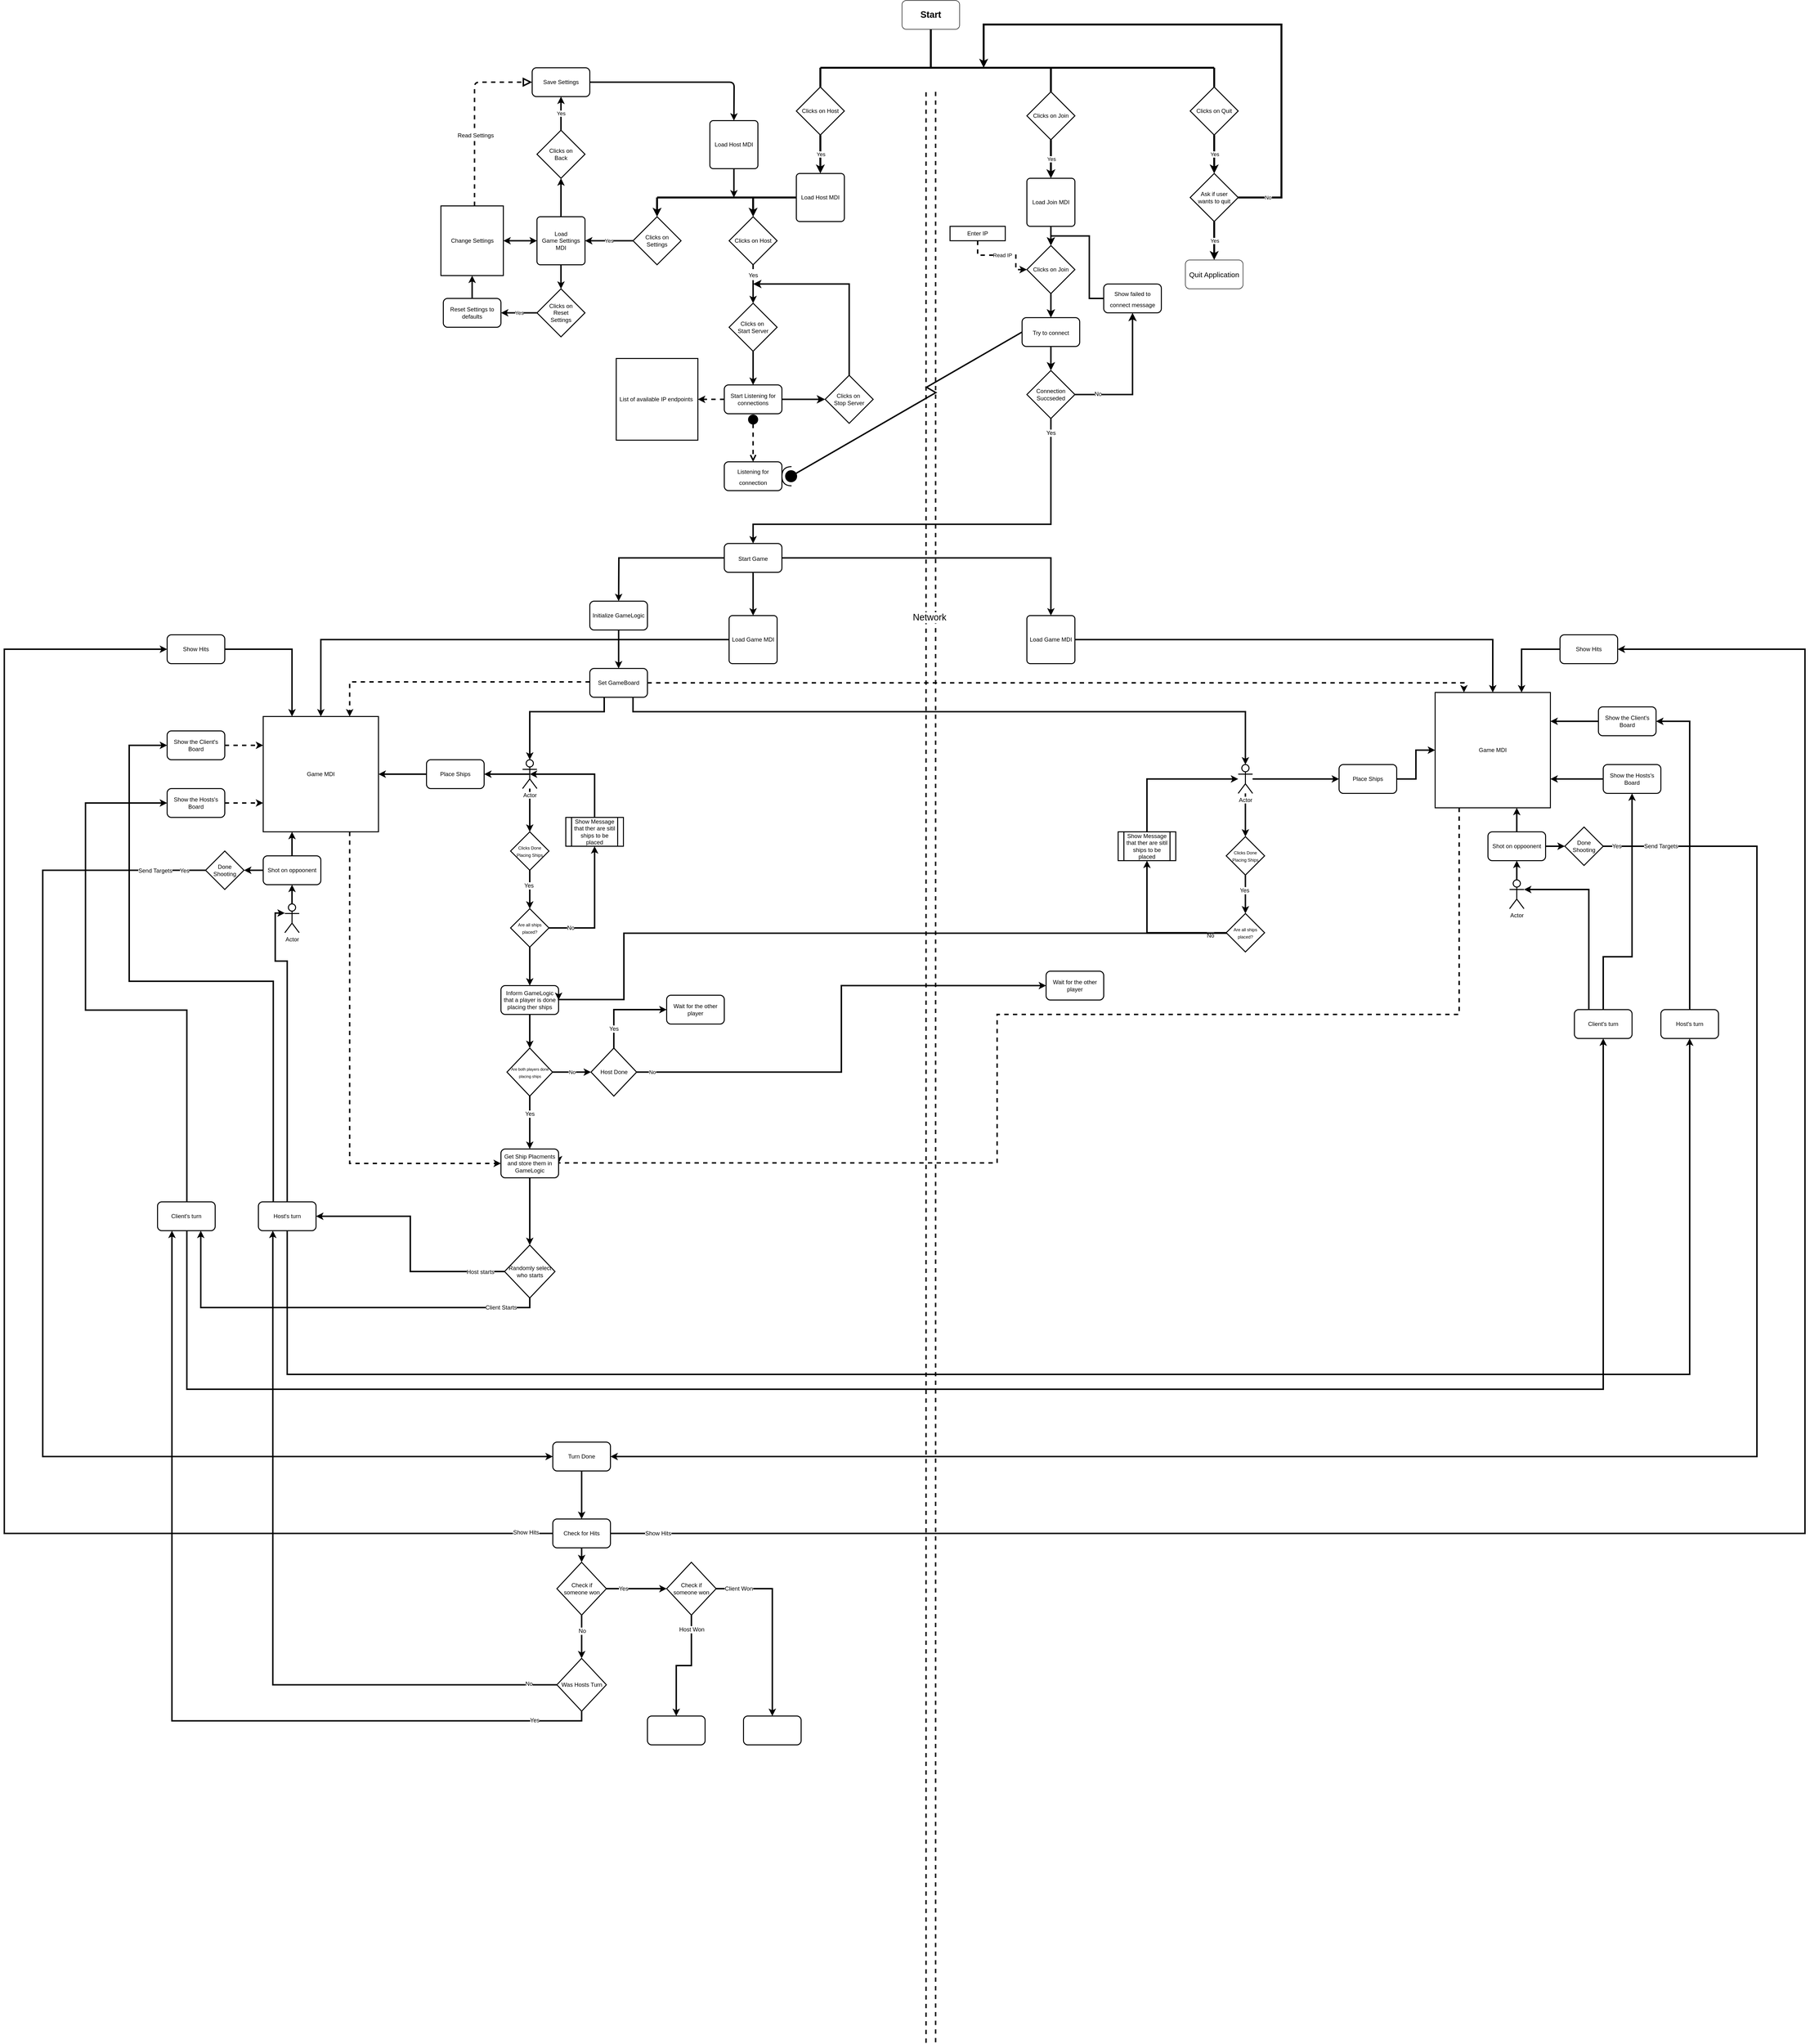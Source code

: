 <mxfile version="12.5.3" type="device"><diagram id="-cbKvv7GEzmLS6YN05ap" name="Page-1"><mxGraphModel dx="4063" dy="2349" grid="1" gridSize="10" guides="1" tooltips="1" connect="1" arrows="1" fold="1" page="1" pageScale="1" pageWidth="3300" pageHeight="4681" math="0" shadow="0"><root><mxCell id="0"/><mxCell id="1" parent="0"/><mxCell id="4A2YBUYU4OSiw2cvleKM-1" value="&lt;font style=&quot;font-size: 19px&quot;&gt;&lt;b&gt;Start&lt;/b&gt;&lt;/font&gt;" style="rounded=1;whiteSpace=wrap;html=1;" parent="1" vertex="1"><mxGeometry x="3240" y="50" width="120" height="60" as="geometry"/></mxCell><mxCell id="4A2YBUYU4OSiw2cvleKM-14" value="Yes" style="edgeStyle=orthogonalEdgeStyle;rounded=0;orthogonalLoop=1;jettySize=auto;html=1;strokeWidth=4;" parent="1" source="4A2YBUYU4OSiw2cvleKM-2" edge="1"><mxGeometry relative="1" as="geometry"><mxPoint x="3890" y="410" as="targetPoint"/></mxGeometry></mxCell><mxCell id="4A2YBUYU4OSiw2cvleKM-2" value="Clicks on Quit" style="strokeWidth=2;html=1;shape=mxgraph.flowchart.decision;whiteSpace=wrap;" parent="1" vertex="1"><mxGeometry x="3840" y="230" width="100" height="100" as="geometry"/></mxCell><mxCell id="4A2YBUYU4OSiw2cvleKM-15" value="Yes" style="edgeStyle=orthogonalEdgeStyle;rounded=0;orthogonalLoop=1;jettySize=auto;html=1;strokeWidth=4;" parent="1" source="4A2YBUYU4OSiw2cvleKM-3" edge="1"><mxGeometry relative="1" as="geometry"><mxPoint x="3550" y="420" as="targetPoint"/></mxGeometry></mxCell><mxCell id="4A2YBUYU4OSiw2cvleKM-3" value="Clicks on Join" style="strokeWidth=2;html=1;shape=mxgraph.flowchart.decision;whiteSpace=wrap;" parent="1" vertex="1"><mxGeometry x="3500" y="240" width="100" height="100" as="geometry"/></mxCell><mxCell id="4A2YBUYU4OSiw2cvleKM-16" value="Yes" style="edgeStyle=orthogonalEdgeStyle;rounded=0;orthogonalLoop=1;jettySize=auto;html=1;strokeWidth=4;" parent="1" source="4A2YBUYU4OSiw2cvleKM-4" edge="1"><mxGeometry relative="1" as="geometry"><mxPoint x="3070" y="410" as="targetPoint"/></mxGeometry></mxCell><mxCell id="4A2YBUYU4OSiw2cvleKM-4" value="Clicks on Host" style="strokeWidth=2;html=1;shape=mxgraph.flowchart.decision;whiteSpace=wrap;" parent="1" vertex="1"><mxGeometry x="3020" y="230" width="100" height="100" as="geometry"/></mxCell><mxCell id="4A2YBUYU4OSiw2cvleKM-5" value="" style="endArrow=none;html=1;strokeWidth=4;entryX=0.5;entryY=1;entryDx=0;entryDy=0;" parent="1" edge="1" target="4A2YBUYU4OSiw2cvleKM-1"><mxGeometry width="50" height="50" relative="1" as="geometry"><mxPoint x="3300" y="190" as="sourcePoint"/><mxPoint x="3335" y="130" as="targetPoint"/><Array as="points"/></mxGeometry></mxCell><mxCell id="4A2YBUYU4OSiw2cvleKM-6" value="" style="endArrow=none;html=1;strokeWidth=4;" parent="1" edge="1"><mxGeometry width="50" height="50" relative="1" as="geometry"><mxPoint x="3070" y="190" as="sourcePoint"/><mxPoint x="3890" y="190" as="targetPoint"/></mxGeometry></mxCell><mxCell id="4A2YBUYU4OSiw2cvleKM-7" value="" style="endArrow=none;html=1;strokeWidth=4;exitX=0.5;exitY=0;exitDx=0;exitDy=0;exitPerimeter=0;" parent="1" source="4A2YBUYU4OSiw2cvleKM-2" edge="1"><mxGeometry width="50" height="50" relative="1" as="geometry"><mxPoint x="3675" y="210" as="sourcePoint"/><mxPoint x="3890" y="190" as="targetPoint"/></mxGeometry></mxCell><mxCell id="4A2YBUYU4OSiw2cvleKM-8" value="" style="endArrow=none;html=1;strokeWidth=4;exitX=0.5;exitY=0;exitDx=0;exitDy=0;exitPerimeter=0;" parent="1" source="4A2YBUYU4OSiw2cvleKM-3" edge="1"><mxGeometry width="50" height="50" relative="1" as="geometry"><mxPoint x="3330" y="230" as="sourcePoint"/><mxPoint x="3550" y="190" as="targetPoint"/></mxGeometry></mxCell><mxCell id="4A2YBUYU4OSiw2cvleKM-9" value="" style="endArrow=none;html=1;strokeWidth=4;exitX=0.5;exitY=0;exitDx=0;exitDy=0;exitPerimeter=0;" parent="1" source="4A2YBUYU4OSiw2cvleKM-4" edge="1"><mxGeometry width="50" height="50" relative="1" as="geometry"><mxPoint x="3000" y="230" as="sourcePoint"/><mxPoint x="3070" y="190" as="targetPoint"/></mxGeometry></mxCell><mxCell id="4A2YBUYU4OSiw2cvleKM-20" value="Yes" style="edgeStyle=orthogonalEdgeStyle;rounded=0;orthogonalLoop=1;jettySize=auto;html=1;strokeWidth=4;" parent="1" source="4A2YBUYU4OSiw2cvleKM-19" edge="1"><mxGeometry relative="1" as="geometry"><mxPoint x="3890" y="590" as="targetPoint"/></mxGeometry></mxCell><mxCell id="4A2YBUYU4OSiw2cvleKM-23" value="No" style="edgeStyle=orthogonalEdgeStyle;rounded=0;orthogonalLoop=1;jettySize=auto;html=1;strokeWidth=4;exitX=1;exitY=0.5;exitDx=0;exitDy=0;exitPerimeter=0;" parent="1" source="4A2YBUYU4OSiw2cvleKM-19" edge="1"><mxGeometry x="-0.893" relative="1" as="geometry"><mxPoint x="3410" y="190" as="targetPoint"/><Array as="points"><mxPoint x="4030" y="460"/><mxPoint x="4030" y="100"/></Array><mxPoint as="offset"/></mxGeometry></mxCell><mxCell id="4A2YBUYU4OSiw2cvleKM-19" value="Ask if user&lt;br&gt;wants to quit" style="strokeWidth=2;html=1;shape=mxgraph.flowchart.decision;whiteSpace=wrap;" parent="1" vertex="1"><mxGeometry x="3840" y="410" width="100" height="100" as="geometry"/></mxCell><mxCell id="4A2YBUYU4OSiw2cvleKM-21" value="&lt;font style=&quot;font-size: 15px&quot;&gt;Quit Application&lt;/font&gt;" style="rounded=1;whiteSpace=wrap;html=1;" parent="1" vertex="1"><mxGeometry x="3830" y="590" width="120" height="60" as="geometry"/></mxCell><mxCell id="Jkekm4-qr9XyLJ9JHECw-5" value="" style="edgeStyle=orthogonalEdgeStyle;rounded=0;orthogonalLoop=1;jettySize=auto;html=1;strokeWidth=3;" parent="1" source="4A2YBUYU4OSiw2cvleKM-26" target="Jkekm4-qr9XyLJ9JHECw-2" edge="1"><mxGeometry relative="1" as="geometry"/></mxCell><mxCell id="4A2YBUYU4OSiw2cvleKM-26" value="Load Join MDI" style="rounded=1;whiteSpace=wrap;html=1;absoluteArcSize=1;arcSize=14;strokeWidth=2;" parent="1" vertex="1"><mxGeometry x="3500" y="420" width="100" height="100" as="geometry"/></mxCell><mxCell id="4A2YBUYU4OSiw2cvleKM-27" value="Load Host MDI" style="rounded=1;whiteSpace=wrap;html=1;absoluteArcSize=1;arcSize=14;strokeWidth=2;" parent="1" vertex="1"><mxGeometry x="3020" y="410" width="100" height="100" as="geometry"/></mxCell><mxCell id="4A2YBUYU4OSiw2cvleKM-29" value="" style="endArrow=none;html=1;strokeWidth=4;" parent="1" edge="1"><mxGeometry width="50" height="50" relative="1" as="geometry"><mxPoint x="2730" y="460" as="sourcePoint"/><mxPoint x="3020" y="460" as="targetPoint"/></mxGeometry></mxCell><mxCell id="4A2YBUYU4OSiw2cvleKM-32" value="" style="endArrow=classic;html=1;strokeWidth=4;" parent="1" edge="1"><mxGeometry width="50" height="50" relative="1" as="geometry"><mxPoint x="2730" y="460" as="sourcePoint"/><mxPoint x="2730" y="500" as="targetPoint"/></mxGeometry></mxCell><mxCell id="4A2YBUYU4OSiw2cvleKM-33" value="" style="endArrow=classic;html=1;strokeWidth=4;entryX=0.5;entryY=0;entryDx=0;entryDy=0;entryPerimeter=0;" parent="1" target="wi-VsfjK9hnM9dCy0K0e-4" edge="1"><mxGeometry width="50" height="50" relative="1" as="geometry"><mxPoint x="2930" y="460" as="sourcePoint"/><mxPoint x="2935" y="500" as="targetPoint"/></mxGeometry></mxCell><mxCell id="wi-VsfjK9hnM9dCy0K0e-7" value="Yes" style="edgeStyle=orthogonalEdgeStyle;rounded=1;orthogonalLoop=1;jettySize=auto;html=1;strokeWidth=3;entryX=1;entryY=0.5;entryDx=0;entryDy=0;" parent="1" source="wi-VsfjK9hnM9dCy0K0e-3" target="wi-VsfjK9hnM9dCy0K0e-6" edge="1"><mxGeometry relative="1" as="geometry"><mxPoint x="2600" y="550" as="targetPoint"/></mxGeometry></mxCell><mxCell id="wi-VsfjK9hnM9dCy0K0e-3" value="Clicks on&lt;br&gt;Settings" style="strokeWidth=2;html=1;shape=mxgraph.flowchart.decision;whiteSpace=wrap;" parent="1" vertex="1"><mxGeometry x="2680" y="500" width="100" height="100" as="geometry"/></mxCell><mxCell id="wi-VsfjK9hnM9dCy0K0e-34" value="" style="edgeStyle=orthogonalEdgeStyle;rounded=1;orthogonalLoop=1;jettySize=auto;html=1;strokeWidth=3;" parent="1" source="wi-VsfjK9hnM9dCy0K0e-4" target="wi-VsfjK9hnM9dCy0K0e-33" edge="1"><mxGeometry relative="1" as="geometry"/></mxCell><mxCell id="Jkekm4-qr9XyLJ9JHECw-44" value="&lt;font style=&quot;font-size: 12px&quot;&gt;Yes&lt;/font&gt;" style="text;html=1;align=center;verticalAlign=middle;resizable=0;points=[];labelBackgroundColor=#ffffff;fontSize=19;" parent="wi-VsfjK9hnM9dCy0K0e-34" vertex="1" connectable="0"><mxGeometry x="-0.729" y="2" relative="1" as="geometry"><mxPoint x="-2" y="9.17" as="offset"/></mxGeometry></mxCell><mxCell id="wi-VsfjK9hnM9dCy0K0e-4" value="Clicks on Host" style="strokeWidth=2;html=1;shape=mxgraph.flowchart.decision;whiteSpace=wrap;" parent="1" vertex="1"><mxGeometry x="2880" y="500" width="100" height="100" as="geometry"/></mxCell><mxCell id="wi-VsfjK9hnM9dCy0K0e-37" value="" style="edgeStyle=orthogonalEdgeStyle;rounded=1;orthogonalLoop=1;jettySize=auto;html=1;strokeWidth=3;" parent="1" source="wi-VsfjK9hnM9dCy0K0e-33" target="wi-VsfjK9hnM9dCy0K0e-35" edge="1"><mxGeometry relative="1" as="geometry"/></mxCell><mxCell id="wi-VsfjK9hnM9dCy0K0e-33" value="Clicks on&amp;nbsp;&lt;br&gt;Start Server" style="strokeWidth=2;html=1;shape=mxgraph.flowchart.decision;whiteSpace=wrap;" parent="1" vertex="1"><mxGeometry x="2880" y="680" width="100" height="100" as="geometry"/></mxCell><mxCell id="wi-VsfjK9hnM9dCy0K0e-16" value="" style="edgeStyle=orthogonalEdgeStyle;rounded=1;orthogonalLoop=1;jettySize=auto;html=1;strokeWidth=3;" parent="1" source="wi-VsfjK9hnM9dCy0K0e-6" target="wi-VsfjK9hnM9dCy0K0e-15" edge="1"><mxGeometry relative="1" as="geometry"/></mxCell><mxCell id="wi-VsfjK9hnM9dCy0K0e-32" value="" style="edgeStyle=orthogonalEdgeStyle;rounded=1;orthogonalLoop=1;jettySize=auto;html=1;strokeWidth=3;" parent="1" source="wi-VsfjK9hnM9dCy0K0e-6" target="wi-VsfjK9hnM9dCy0K0e-14" edge="1"><mxGeometry relative="1" as="geometry"/></mxCell><mxCell id="wi-VsfjK9hnM9dCy0K0e-6" value="Load &lt;br&gt;Game Settings&lt;br&gt;MDI" style="rounded=1;whiteSpace=wrap;html=1;absoluteArcSize=1;arcSize=14;strokeWidth=2;" parent="1" vertex="1"><mxGeometry x="2480" y="500" width="100" height="100" as="geometry"/></mxCell><mxCell id="wi-VsfjK9hnM9dCy0K0e-12" value="Change Settings" style="html=1;strokeWidth=2;" parent="1" vertex="1"><mxGeometry x="2280" y="477.5" width="130" height="145" as="geometry"/></mxCell><mxCell id="wi-VsfjK9hnM9dCy0K0e-13" value="" style="endArrow=classic;startArrow=classic;html=1;strokeWidth=3;entryX=0;entryY=0.5;entryDx=0;entryDy=0;exitX=1;exitY=0.5;exitDx=0;exitDy=0;" parent="1" source="wi-VsfjK9hnM9dCy0K0e-12" target="wi-VsfjK9hnM9dCy0K0e-6" edge="1"><mxGeometry width="50" height="50" relative="1" as="geometry"><mxPoint x="2410" y="560" as="sourcePoint"/><mxPoint x="2460" y="510" as="targetPoint"/></mxGeometry></mxCell><mxCell id="wi-VsfjK9hnM9dCy0K0e-23" value="Yes" style="edgeStyle=orthogonalEdgeStyle;rounded=1;orthogonalLoop=1;jettySize=auto;html=1;strokeWidth=3;" parent="1" source="wi-VsfjK9hnM9dCy0K0e-14" target="wi-VsfjK9hnM9dCy0K0e-22" edge="1"><mxGeometry relative="1" as="geometry"><Array as="points"><mxPoint x="2530" y="290"/><mxPoint x="2530" y="290"/></Array></mxGeometry></mxCell><mxCell id="wi-VsfjK9hnM9dCy0K0e-14" value="Clicks on&lt;br&gt;Back" style="strokeWidth=2;html=1;shape=mxgraph.flowchart.decision;whiteSpace=wrap;" parent="1" vertex="1"><mxGeometry x="2480" y="320" width="100" height="100" as="geometry"/></mxCell><mxCell id="wi-VsfjK9hnM9dCy0K0e-19" value="Yes" style="edgeStyle=orthogonalEdgeStyle;rounded=1;orthogonalLoop=1;jettySize=auto;html=1;strokeWidth=3;" parent="1" source="wi-VsfjK9hnM9dCy0K0e-15" target="wi-VsfjK9hnM9dCy0K0e-17" edge="1"><mxGeometry relative="1" as="geometry"/></mxCell><mxCell id="wi-VsfjK9hnM9dCy0K0e-15" value="Clicks on&lt;br&gt;Reset&lt;br&gt;Settings" style="strokeWidth=2;html=1;shape=mxgraph.flowchart.decision;whiteSpace=wrap;" parent="1" vertex="1"><mxGeometry x="2480" y="650" width="100" height="100" as="geometry"/></mxCell><mxCell id="wi-VsfjK9hnM9dCy0K0e-20" value="" style="edgeStyle=orthogonalEdgeStyle;rounded=1;orthogonalLoop=1;jettySize=auto;html=1;strokeWidth=3;" parent="1" source="wi-VsfjK9hnM9dCy0K0e-17" target="wi-VsfjK9hnM9dCy0K0e-12" edge="1"><mxGeometry relative="1" as="geometry"/></mxCell><mxCell id="wi-VsfjK9hnM9dCy0K0e-17" value="Reset Settings to&lt;br&gt;defaults" style="rounded=1;whiteSpace=wrap;html=1;strokeWidth=2;" parent="1" vertex="1"><mxGeometry x="2285" y="670" width="120" height="60" as="geometry"/></mxCell><mxCell id="wi-VsfjK9hnM9dCy0K0e-18" style="edgeStyle=orthogonalEdgeStyle;rounded=1;orthogonalLoop=1;jettySize=auto;html=1;exitX=0.5;exitY=1;exitDx=0;exitDy=0;strokeWidth=3;" parent="1" source="wi-VsfjK9hnM9dCy0K0e-12" target="wi-VsfjK9hnM9dCy0K0e-12" edge="1"><mxGeometry relative="1" as="geometry"/></mxCell><mxCell id="wi-VsfjK9hnM9dCy0K0e-28" style="edgeStyle=orthogonalEdgeStyle;rounded=1;orthogonalLoop=1;jettySize=auto;html=1;strokeWidth=3;" parent="1" source="wi-VsfjK9hnM9dCy0K0e-22" edge="1"><mxGeometry relative="1" as="geometry"><mxPoint x="2890" y="300" as="targetPoint"/></mxGeometry></mxCell><mxCell id="wi-VsfjK9hnM9dCy0K0e-22" value="Save Settings" style="rounded=1;whiteSpace=wrap;html=1;strokeWidth=2;" parent="1" vertex="1"><mxGeometry x="2470" y="190" width="120" height="60" as="geometry"/></mxCell><mxCell id="wi-VsfjK9hnM9dCy0K0e-24" value="" style="endArrow=block;dashed=1;endFill=0;endSize=12;html=1;strokeWidth=3;entryX=0;entryY=0.5;entryDx=0;entryDy=0;" parent="1" target="wi-VsfjK9hnM9dCy0K0e-22" edge="1"><mxGeometry width="160" relative="1" as="geometry"><mxPoint x="2350" y="477.5" as="sourcePoint"/><mxPoint x="2350" y="220" as="targetPoint"/><Array as="points"><mxPoint x="2350" y="220"/></Array></mxGeometry></mxCell><mxCell id="wi-VsfjK9hnM9dCy0K0e-25" value="Read Settings" style="text;html=1;align=center;verticalAlign=middle;resizable=0;points=[];labelBackgroundColor=#ffffff;" parent="wi-VsfjK9hnM9dCy0K0e-24" vertex="1" connectable="0"><mxGeometry x="-0.218" y="-2" relative="1" as="geometry"><mxPoint y="1" as="offset"/></mxGeometry></mxCell><mxCell id="wi-VsfjK9hnM9dCy0K0e-31" value="" style="edgeStyle=orthogonalEdgeStyle;rounded=1;orthogonalLoop=1;jettySize=auto;html=1;strokeWidth=3;" parent="1" source="wi-VsfjK9hnM9dCy0K0e-29" edge="1"><mxGeometry relative="1" as="geometry"><mxPoint x="2890" y="460" as="targetPoint"/></mxGeometry></mxCell><mxCell id="wi-VsfjK9hnM9dCy0K0e-29" value="Load Host MDI" style="rounded=1;whiteSpace=wrap;html=1;absoluteArcSize=1;arcSize=14;strokeWidth=2;" parent="1" vertex="1"><mxGeometry x="2840" y="300" width="100" height="100" as="geometry"/></mxCell><mxCell id="wi-VsfjK9hnM9dCy0K0e-38" value="" style="edgeStyle=orthogonalEdgeStyle;rounded=1;orthogonalLoop=1;jettySize=auto;html=1;strokeWidth=3;dashed=1;" parent="1" source="wi-VsfjK9hnM9dCy0K0e-35" target="wi-VsfjK9hnM9dCy0K0e-36" edge="1"><mxGeometry relative="1" as="geometry"/></mxCell><mxCell id="Jkekm4-qr9XyLJ9JHECw-43" style="edgeStyle=orthogonalEdgeStyle;rounded=0;orthogonalLoop=1;jettySize=auto;html=1;entryX=0;entryY=0.5;entryDx=0;entryDy=0;entryPerimeter=0;endArrow=classic;endFill=1;endSize=8;strokeWidth=3;fontSize=19;" parent="1" source="wi-VsfjK9hnM9dCy0K0e-35" target="Jkekm4-qr9XyLJ9JHECw-37" edge="1"><mxGeometry relative="1" as="geometry"/></mxCell><mxCell id="wi-VsfjK9hnM9dCy0K0e-35" value="Start Listening for&lt;br&gt;connections" style="rounded=1;whiteSpace=wrap;html=1;strokeWidth=2;" parent="1" vertex="1"><mxGeometry x="2870" y="850" width="120" height="60" as="geometry"/></mxCell><mxCell id="wi-VsfjK9hnM9dCy0K0e-36" value="List of&amp;nbsp;available IP endpoints&amp;nbsp;" style="whiteSpace=wrap;html=1;aspect=fixed;strokeWidth=2;" parent="1" vertex="1"><mxGeometry x="2645" y="795" width="170" height="170" as="geometry"/></mxCell><mxCell id="Jkekm4-qr9XyLJ9JHECw-22" value="" style="edgeStyle=none;rounded=0;orthogonalLoop=1;jettySize=auto;html=1;endArrow=classic;endFill=1;endSize=8;strokeWidth=3;fontSize=19;" parent="1" source="Jkekm4-qr9XyLJ9JHECw-2" target="Jkekm4-qr9XyLJ9JHECw-10" edge="1"><mxGeometry relative="1" as="geometry"/></mxCell><mxCell id="Jkekm4-qr9XyLJ9JHECw-2" value="Clicks on Join" style="strokeWidth=2;html=1;shape=mxgraph.flowchart.decision;whiteSpace=wrap;" parent="1" vertex="1"><mxGeometry x="3500" y="560" width="100" height="100" as="geometry"/></mxCell><mxCell id="Jkekm4-qr9XyLJ9JHECw-6" value="Read IP" style="edgeStyle=orthogonalEdgeStyle;rounded=0;orthogonalLoop=1;jettySize=auto;html=1;strokeWidth=3;dashed=1;" parent="1" source="Jkekm4-qr9XyLJ9JHECw-4" target="Jkekm4-qr9XyLJ9JHECw-2" edge="1"><mxGeometry relative="1" as="geometry"><Array as="points"><mxPoint x="3397" y="580"/><mxPoint x="3477" y="580"/><mxPoint x="3477" y="610"/></Array></mxGeometry></mxCell><mxCell id="Jkekm4-qr9XyLJ9JHECw-4" value="Enter IP" style="rounded=0;whiteSpace=wrap;html=1;strokeWidth=2;" parent="1" vertex="1"><mxGeometry x="3340" y="520" width="115" height="30" as="geometry"/></mxCell><mxCell id="Jkekm4-qr9XyLJ9JHECw-8" value="" style="shape=link;html=1;dashed=1;strokeWidth=3;width=18;" parent="1" edge="1"><mxGeometry width="50" height="50" relative="1" as="geometry"><mxPoint x="3300" y="4300" as="sourcePoint"/><mxPoint x="3300" y="240" as="targetPoint"/></mxGeometry></mxCell><mxCell id="Jkekm4-qr9XyLJ9JHECw-9" value="Network" style="text;html=1;align=center;verticalAlign=middle;resizable=0;points=[];labelBackgroundColor=#ffffff;fontSize=19;" parent="Jkekm4-qr9XyLJ9JHECw-8" vertex="1" connectable="0"><mxGeometry x="0.182" y="7" relative="1" as="geometry"><mxPoint x="4.14" y="-567.03" as="offset"/></mxGeometry></mxCell><mxCell id="Jkekm4-qr9XyLJ9JHECw-18" style="rounded=0;orthogonalLoop=1;jettySize=auto;html=1;strokeWidth=3;fontSize=19;endArrow=circle;endFill=1;endSize=8;exitX=0;exitY=0.5;exitDx=0;exitDy=0;edgeStyle=isometricEdgeStyle;" parent="1" source="Jkekm4-qr9XyLJ9JHECw-10" edge="1"><mxGeometry relative="1" as="geometry"><mxPoint x="3447" y="747" as="sourcePoint"/><mxPoint x="2997" y="1047" as="targetPoint"/><Array as="points"><mxPoint x="3300" y="860"/></Array></mxGeometry></mxCell><mxCell id="Jkekm4-qr9XyLJ9JHECw-25" value="" style="edgeStyle=none;rounded=0;orthogonalLoop=1;jettySize=auto;html=1;endArrow=classic;endFill=1;endSize=8;strokeWidth=3;fontSize=19;" parent="1" source="Jkekm4-qr9XyLJ9JHECw-10" target="Jkekm4-qr9XyLJ9JHECw-24" edge="1"><mxGeometry relative="1" as="geometry"/></mxCell><mxCell id="Jkekm4-qr9XyLJ9JHECw-10" value="&lt;font style=&quot;font-size: 12px&quot;&gt;Try to connect&lt;/font&gt;" style="rounded=1;whiteSpace=wrap;html=1;strokeWidth=2;fontSize=19;" parent="1" vertex="1"><mxGeometry x="3490" y="710" width="120" height="60" as="geometry"/></mxCell><mxCell id="Jkekm4-qr9XyLJ9JHECw-12" value="&lt;font style=&quot;font-size: 12px&quot;&gt;Listening for connection&lt;/font&gt;" style="rounded=1;whiteSpace=wrap;html=1;strokeWidth=2;fontSize=19;" parent="1" vertex="1"><mxGeometry x="2870" y="1010" width="120" height="60" as="geometry"/></mxCell><mxCell id="Jkekm4-qr9XyLJ9JHECw-13" value="" style="html=1;verticalAlign=bottom;startArrow=circle;startFill=1;endArrow=open;startSize=6;endSize=8;dashed=1;strokeWidth=3;fontSize=19;entryX=0.5;entryY=0;entryDx=0;entryDy=0;" parent="1" target="Jkekm4-qr9XyLJ9JHECw-12" edge="1"><mxGeometry width="80" relative="1" as="geometry"><mxPoint x="2930" y="910" as="sourcePoint"/><mxPoint x="3010" y="910" as="targetPoint"/></mxGeometry></mxCell><mxCell id="Jkekm4-qr9XyLJ9JHECw-15" value="" style="shape=requiredInterface;html=1;verticalLabelPosition=bottom;strokeWidth=2;fontSize=19;direction=west;" parent="1" vertex="1"><mxGeometry x="2990" y="1020" width="20" height="40" as="geometry"/></mxCell><mxCell id="Jkekm4-qr9XyLJ9JHECw-28" style="edgeStyle=orthogonalEdgeStyle;rounded=0;orthogonalLoop=1;jettySize=auto;html=1;endArrow=classic;endFill=1;endSize=8;strokeWidth=3;fontSize=19;entryX=0.5;entryY=1;entryDx=0;entryDy=0;" parent="1" source="Jkekm4-qr9XyLJ9JHECw-24" target="Jkekm4-qr9XyLJ9JHECw-29" edge="1"><mxGeometry relative="1" as="geometry"><mxPoint x="3720" y="760" as="targetPoint"/></mxGeometry></mxCell><mxCell id="Jkekm4-qr9XyLJ9JHECw-33" value="&lt;font style=&quot;font-size: 12px&quot;&gt;No&lt;/font&gt;" style="text;html=1;align=center;verticalAlign=middle;resizable=0;points=[];labelBackgroundColor=#ffffff;fontSize=19;" parent="Jkekm4-qr9XyLJ9JHECw-28" vertex="1" connectable="0"><mxGeometry x="-0.669" y="3" relative="1" as="geometry"><mxPoint as="offset"/></mxGeometry></mxCell><mxCell id="Y7yxq8hKn8CifgkIoqXJ-3" value="" style="edgeStyle=orthogonalEdgeStyle;rounded=0;orthogonalLoop=1;jettySize=auto;html=1;strokeWidth=3;entryX=0.5;entryY=0;entryDx=0;entryDy=0;" edge="1" parent="1" source="Jkekm4-qr9XyLJ9JHECw-24" target="Y7yxq8hKn8CifgkIoqXJ-1"><mxGeometry relative="1" as="geometry"><mxPoint x="2930" y="1140" as="targetPoint"/><Array as="points"><mxPoint x="3550" y="1140"/><mxPoint x="2930" y="1140"/></Array></mxGeometry></mxCell><mxCell id="Y7yxq8hKn8CifgkIoqXJ-4" value="Yes" style="text;html=1;align=center;verticalAlign=middle;resizable=0;points=[];labelBackgroundColor=#ffffff;" vertex="1" connectable="0" parent="Y7yxq8hKn8CifgkIoqXJ-3"><mxGeometry x="-0.25" y="1" relative="1" as="geometry"><mxPoint x="110" y="-191" as="offset"/></mxGeometry></mxCell><mxCell id="Jkekm4-qr9XyLJ9JHECw-24" value="Connection&lt;br&gt;Succseded" style="strokeWidth=2;html=1;shape=mxgraph.flowchart.decision;whiteSpace=wrap;" parent="1" vertex="1"><mxGeometry x="3500" y="820" width="100" height="100" as="geometry"/></mxCell><mxCell id="Jkekm4-qr9XyLJ9JHECw-32" style="edgeStyle=orthogonalEdgeStyle;rounded=0;orthogonalLoop=1;jettySize=auto;html=1;entryX=0.5;entryY=0;entryDx=0;entryDy=0;entryPerimeter=0;endArrow=classic;endFill=1;endSize=8;strokeWidth=3;fontSize=19;" parent="1" source="Jkekm4-qr9XyLJ9JHECw-29" target="Jkekm4-qr9XyLJ9JHECw-2" edge="1"><mxGeometry relative="1" as="geometry"/></mxCell><mxCell id="Jkekm4-qr9XyLJ9JHECw-29" value="&lt;font style=&quot;font-size: 12px&quot;&gt;Show failed to connect message&lt;br&gt;&lt;/font&gt;" style="rounded=1;whiteSpace=wrap;html=1;strokeWidth=2;fontSize=19;" parent="1" vertex="1"><mxGeometry x="3660" y="640" width="120" height="60" as="geometry"/></mxCell><mxCell id="Jkekm4-qr9XyLJ9JHECw-38" style="edgeStyle=orthogonalEdgeStyle;rounded=0;orthogonalLoop=1;jettySize=auto;html=1;endArrow=classic;endFill=1;endSize=8;strokeWidth=3;fontSize=19;" parent="1" source="Jkekm4-qr9XyLJ9JHECw-37" edge="1"><mxGeometry relative="1" as="geometry"><mxPoint x="2930" y="640" as="targetPoint"/><Array as="points"><mxPoint x="3130" y="640"/><mxPoint x="3090" y="640"/></Array></mxGeometry></mxCell><mxCell id="Jkekm4-qr9XyLJ9JHECw-37" value="Clicks on&amp;nbsp;&lt;br&gt;Stop Server" style="strokeWidth=2;html=1;shape=mxgraph.flowchart.decision;whiteSpace=wrap;" parent="1" vertex="1"><mxGeometry x="3080" y="830" width="100" height="100" as="geometry"/></mxCell><mxCell id="Y7yxq8hKn8CifgkIoqXJ-10" style="edgeStyle=orthogonalEdgeStyle;rounded=0;orthogonalLoop=1;jettySize=auto;html=1;strokeWidth=3;" edge="1" parent="1" source="Y7yxq8hKn8CifgkIoqXJ-1" target="Y7yxq8hKn8CifgkIoqXJ-8"><mxGeometry relative="1" as="geometry"/></mxCell><mxCell id="Y7yxq8hKn8CifgkIoqXJ-11" style="edgeStyle=orthogonalEdgeStyle;rounded=0;orthogonalLoop=1;jettySize=auto;html=1;strokeWidth=3;" edge="1" parent="1" source="Y7yxq8hKn8CifgkIoqXJ-1" target="Y7yxq8hKn8CifgkIoqXJ-9"><mxGeometry relative="1" as="geometry"/></mxCell><mxCell id="Y7yxq8hKn8CifgkIoqXJ-12" style="edgeStyle=orthogonalEdgeStyle;rounded=0;orthogonalLoop=1;jettySize=auto;html=1;strokeWidth=3;" edge="1" parent="1" source="Y7yxq8hKn8CifgkIoqXJ-1"><mxGeometry relative="1" as="geometry"><mxPoint x="2650" y="1300" as="targetPoint"/></mxGeometry></mxCell><mxCell id="Y7yxq8hKn8CifgkIoqXJ-1" value="&lt;span style=&quot;font-size: 12px&quot;&gt;Start Game&lt;/span&gt;" style="rounded=1;whiteSpace=wrap;html=1;strokeWidth=2;fontSize=19;" vertex="1" parent="1"><mxGeometry x="2870" y="1180" width="120" height="60" as="geometry"/></mxCell><mxCell id="Y7yxq8hKn8CifgkIoqXJ-20" style="edgeStyle=orthogonalEdgeStyle;rounded=0;orthogonalLoop=1;jettySize=auto;html=1;entryX=0.5;entryY=0;entryDx=0;entryDy=0;strokeWidth=3;" edge="1" parent="1" source="Y7yxq8hKn8CifgkIoqXJ-8" target="Y7yxq8hKn8CifgkIoqXJ-17"><mxGeometry relative="1" as="geometry"/></mxCell><mxCell id="Y7yxq8hKn8CifgkIoqXJ-8" value="Load Game MDI" style="rounded=1;whiteSpace=wrap;html=1;absoluteArcSize=1;arcSize=14;strokeWidth=2;" vertex="1" parent="1"><mxGeometry x="2880" y="1330" width="100" height="100" as="geometry"/></mxCell><mxCell id="Y7yxq8hKn8CifgkIoqXJ-19" style="edgeStyle=orthogonalEdgeStyle;rounded=0;orthogonalLoop=1;jettySize=auto;html=1;entryX=0.5;entryY=0;entryDx=0;entryDy=0;strokeWidth=3;" edge="1" parent="1" source="Y7yxq8hKn8CifgkIoqXJ-9" target="Y7yxq8hKn8CifgkIoqXJ-18"><mxGeometry relative="1" as="geometry"/></mxCell><mxCell id="Y7yxq8hKn8CifgkIoqXJ-9" value="Load Game MDI" style="rounded=1;whiteSpace=wrap;html=1;absoluteArcSize=1;arcSize=14;strokeWidth=2;" vertex="1" parent="1"><mxGeometry x="3500" y="1330" width="100" height="100" as="geometry"/></mxCell><mxCell id="Y7yxq8hKn8CifgkIoqXJ-16" value="" style="edgeStyle=orthogonalEdgeStyle;rounded=0;orthogonalLoop=1;jettySize=auto;html=1;strokeWidth=3;" edge="1" parent="1" source="Y7yxq8hKn8CifgkIoqXJ-13" target="Y7yxq8hKn8CifgkIoqXJ-15"><mxGeometry relative="1" as="geometry"/></mxCell><mxCell id="Y7yxq8hKn8CifgkIoqXJ-13" value="Initialize GameLogic" style="rounded=1;whiteSpace=wrap;html=1;strokeWidth=2;" vertex="1" parent="1"><mxGeometry x="2590" y="1300" width="120" height="60" as="geometry"/></mxCell><mxCell id="Y7yxq8hKn8CifgkIoqXJ-22" style="edgeStyle=orthogonalEdgeStyle;rounded=0;orthogonalLoop=1;jettySize=auto;html=1;exitX=1;exitY=0.5;exitDx=0;exitDy=0;entryX=0.25;entryY=0;entryDx=0;entryDy=0;strokeWidth=3;dashed=1;" edge="1" parent="1" source="Y7yxq8hKn8CifgkIoqXJ-15" target="Y7yxq8hKn8CifgkIoqXJ-18"><mxGeometry relative="1" as="geometry"/></mxCell><mxCell id="Y7yxq8hKn8CifgkIoqXJ-23" style="edgeStyle=orthogonalEdgeStyle;rounded=0;orthogonalLoop=1;jettySize=auto;html=1;dashed=1;strokeWidth=3;entryX=0.75;entryY=0;entryDx=0;entryDy=0;" edge="1" parent="1" source="Y7yxq8hKn8CifgkIoqXJ-15" target="Y7yxq8hKn8CifgkIoqXJ-17"><mxGeometry relative="1" as="geometry"><mxPoint x="2450" y="1660" as="targetPoint"/><Array as="points"><mxPoint x="2090" y="1468"/></Array></mxGeometry></mxCell><mxCell id="Y7yxq8hKn8CifgkIoqXJ-37" style="edgeStyle=orthogonalEdgeStyle;rounded=0;orthogonalLoop=1;jettySize=auto;html=1;entryX=0.5;entryY=0;entryDx=0;entryDy=0;entryPerimeter=0;endArrow=classic;endFill=1;strokeWidth=3;exitX=0.25;exitY=1;exitDx=0;exitDy=0;" edge="1" parent="1" source="Y7yxq8hKn8CifgkIoqXJ-15" target="Y7yxq8hKn8CifgkIoqXJ-34"><mxGeometry relative="1" as="geometry"><mxPoint x="2650" y="1500" as="sourcePoint"/><Array as="points"><mxPoint x="2620" y="1530"/><mxPoint x="2465" y="1530"/></Array></mxGeometry></mxCell><mxCell id="Y7yxq8hKn8CifgkIoqXJ-38" style="edgeStyle=orthogonalEdgeStyle;rounded=0;orthogonalLoop=1;jettySize=auto;html=1;exitX=0.75;exitY=1;exitDx=0;exitDy=0;entryX=0.5;entryY=0;entryDx=0;entryDy=0;entryPerimeter=0;endArrow=classic;endFill=1;strokeWidth=3;" edge="1" parent="1" source="Y7yxq8hKn8CifgkIoqXJ-15" target="Y7yxq8hKn8CifgkIoqXJ-59"><mxGeometry relative="1" as="geometry"><mxPoint x="3890.429" y="1590.286" as="targetPoint"/><Array as="points"><mxPoint x="2680" y="1530"/><mxPoint x="3955" y="1530"/></Array></mxGeometry></mxCell><mxCell id="Y7yxq8hKn8CifgkIoqXJ-15" value="Set GameBoard" style="rounded=1;whiteSpace=wrap;html=1;strokeWidth=2;" vertex="1" parent="1"><mxGeometry x="2590" y="1440" width="120" height="60" as="geometry"/></mxCell><mxCell id="Y7yxq8hKn8CifgkIoqXJ-85" style="edgeStyle=orthogonalEdgeStyle;rounded=0;orthogonalLoop=1;jettySize=auto;html=1;exitX=0.75;exitY=1;exitDx=0;exitDy=0;entryX=0;entryY=0.5;entryDx=0;entryDy=0;endArrow=classic;endFill=1;strokeWidth=3;dashed=1;" edge="1" parent="1" source="Y7yxq8hKn8CifgkIoqXJ-17" target="Y7yxq8hKn8CifgkIoqXJ-81"><mxGeometry relative="1" as="geometry"/></mxCell><mxCell id="Y7yxq8hKn8CifgkIoqXJ-17" value="Game MDI" style="whiteSpace=wrap;html=1;aspect=fixed;strokeWidth=2;" vertex="1" parent="1"><mxGeometry x="1910" y="1540" width="240" height="240" as="geometry"/></mxCell><mxCell id="Y7yxq8hKn8CifgkIoqXJ-86" style="edgeStyle=orthogonalEdgeStyle;rounded=0;orthogonalLoop=1;jettySize=auto;html=1;entryX=1;entryY=0.5;entryDx=0;entryDy=0;dashed=1;endArrow=classic;endFill=1;strokeWidth=3;" edge="1" parent="1" source="Y7yxq8hKn8CifgkIoqXJ-18" target="Y7yxq8hKn8CifgkIoqXJ-81"><mxGeometry relative="1" as="geometry"><Array as="points"><mxPoint x="4400" y="2160"/><mxPoint x="3438" y="2160"/><mxPoint x="3438" y="2469"/></Array></mxGeometry></mxCell><mxCell id="Y7yxq8hKn8CifgkIoqXJ-18" value="Game MDI" style="whiteSpace=wrap;html=1;aspect=fixed;strokeWidth=2;" vertex="1" parent="1"><mxGeometry x="4350" y="1490" width="240" height="240" as="geometry"/></mxCell><mxCell id="Y7yxq8hKn8CifgkIoqXJ-36" style="edgeStyle=orthogonalEdgeStyle;rounded=0;orthogonalLoop=1;jettySize=auto;html=1;entryX=1;entryY=0.5;entryDx=0;entryDy=0;endArrow=classic;endFill=1;strokeWidth=3;" edge="1" parent="1" source="Y7yxq8hKn8CifgkIoqXJ-26" target="Y7yxq8hKn8CifgkIoqXJ-17"><mxGeometry relative="1" as="geometry"/></mxCell><mxCell id="Y7yxq8hKn8CifgkIoqXJ-26" value="Place Ships" style="rounded=1;whiteSpace=wrap;html=1;strokeWidth=2;" vertex="1" parent="1"><mxGeometry x="2250" y="1630" width="120" height="60" as="geometry"/></mxCell><mxCell id="Y7yxq8hKn8CifgkIoqXJ-35" style="edgeStyle=orthogonalEdgeStyle;rounded=0;orthogonalLoop=1;jettySize=auto;html=1;entryX=1;entryY=0.5;entryDx=0;entryDy=0;endArrow=classic;endFill=1;strokeWidth=3;exitX=0.5;exitY=0.5;exitDx=0;exitDy=0;exitPerimeter=0;" edge="1" parent="1" source="Y7yxq8hKn8CifgkIoqXJ-34" target="Y7yxq8hKn8CifgkIoqXJ-26"><mxGeometry relative="1" as="geometry"/></mxCell><mxCell id="Y7yxq8hKn8CifgkIoqXJ-40" style="edgeStyle=orthogonalEdgeStyle;rounded=0;orthogonalLoop=1;jettySize=auto;html=1;entryX=0.5;entryY=0;entryDx=0;entryDy=0;endArrow=classic;endFill=1;strokeWidth=3;" edge="1" parent="1" source="Y7yxq8hKn8CifgkIoqXJ-34" target="Y7yxq8hKn8CifgkIoqXJ-39"><mxGeometry relative="1" as="geometry"/></mxCell><mxCell id="Y7yxq8hKn8CifgkIoqXJ-34" value="Actor" style="shape=umlActor;verticalLabelPosition=bottom;labelBackgroundColor=#ffffff;verticalAlign=top;html=1;outlineConnect=0;strokeWidth=2;" vertex="1" parent="1"><mxGeometry x="2450" y="1630" width="30" height="60" as="geometry"/></mxCell><mxCell id="Y7yxq8hKn8CifgkIoqXJ-42" value="" style="edgeStyle=orthogonalEdgeStyle;rounded=0;orthogonalLoop=1;jettySize=auto;html=1;endArrow=classic;endFill=1;strokeWidth=3;" edge="1" parent="1" source="Y7yxq8hKn8CifgkIoqXJ-39" target="Y7yxq8hKn8CifgkIoqXJ-41"><mxGeometry relative="1" as="geometry"/></mxCell><mxCell id="Y7yxq8hKn8CifgkIoqXJ-43" value="Yes" style="text;html=1;align=center;verticalAlign=middle;resizable=0;points=[];labelBackgroundColor=#ffffff;" vertex="1" connectable="0" parent="Y7yxq8hKn8CifgkIoqXJ-42"><mxGeometry x="-0.208" y="-2" relative="1" as="geometry"><mxPoint as="offset"/></mxGeometry></mxCell><mxCell id="Y7yxq8hKn8CifgkIoqXJ-39" value="&lt;font style=&quot;font-size: 9px&quot;&gt;Clicks Done&lt;br&gt;Placing Ships&lt;br&gt;&lt;/font&gt;" style="rhombus;whiteSpace=wrap;html=1;strokeWidth=2;" vertex="1" parent="1"><mxGeometry x="2425" y="1780" width="80" height="80" as="geometry"/></mxCell><mxCell id="Y7yxq8hKn8CifgkIoqXJ-44" style="edgeStyle=orthogonalEdgeStyle;rounded=0;orthogonalLoop=1;jettySize=auto;html=1;endArrow=classic;endFill=1;strokeWidth=3;entryX=0.5;entryY=1;entryDx=0;entryDy=0;" edge="1" parent="1" source="Y7yxq8hKn8CifgkIoqXJ-41" target="Y7yxq8hKn8CifgkIoqXJ-46"><mxGeometry relative="1" as="geometry"><mxPoint x="2570" y="1820" as="targetPoint"/></mxGeometry></mxCell><mxCell id="Y7yxq8hKn8CifgkIoqXJ-45" value="No" style="text;html=1;align=center;verticalAlign=middle;resizable=0;points=[];labelBackgroundColor=#ffffff;" vertex="1" connectable="0" parent="Y7yxq8hKn8CifgkIoqXJ-44"><mxGeometry x="-0.732" y="3" relative="1" as="geometry"><mxPoint x="9.17" y="3" as="offset"/></mxGeometry></mxCell><mxCell id="Y7yxq8hKn8CifgkIoqXJ-49" value="" style="edgeStyle=orthogonalEdgeStyle;rounded=0;orthogonalLoop=1;jettySize=auto;html=1;endArrow=classic;endFill=1;strokeWidth=3;" edge="1" parent="1" source="Y7yxq8hKn8CifgkIoqXJ-41" target="Y7yxq8hKn8CifgkIoqXJ-48"><mxGeometry relative="1" as="geometry"/></mxCell><mxCell id="Y7yxq8hKn8CifgkIoqXJ-41" value="&lt;font style=&quot;font-size: 9px&quot;&gt;Are all ships placed?&lt;br&gt;&lt;/font&gt;" style="rhombus;whiteSpace=wrap;html=1;strokeWidth=2;" vertex="1" parent="1"><mxGeometry x="2425" y="1940" width="80" height="80" as="geometry"/></mxCell><mxCell id="Y7yxq8hKn8CifgkIoqXJ-47" style="edgeStyle=orthogonalEdgeStyle;rounded=0;orthogonalLoop=1;jettySize=auto;html=1;endArrow=classic;endFill=1;strokeWidth=3;exitX=0.5;exitY=0;exitDx=0;exitDy=0;entryX=0.5;entryY=0.5;entryDx=0;entryDy=0;entryPerimeter=0;" edge="1" parent="1" source="Y7yxq8hKn8CifgkIoqXJ-46" target="Y7yxq8hKn8CifgkIoqXJ-34"><mxGeometry relative="1" as="geometry"><mxPoint x="2490" y="1660" as="targetPoint"/><Array as="points"><mxPoint x="2600" y="1660"/></Array></mxGeometry></mxCell><mxCell id="Y7yxq8hKn8CifgkIoqXJ-46" value="Show Message&lt;br&gt;that ther are sitil ships to be placed" style="shape=process;whiteSpace=wrap;html=1;backgroundOutline=1;strokeWidth=2;" vertex="1" parent="1"><mxGeometry x="2540" y="1750" width="120" height="60" as="geometry"/></mxCell><mxCell id="Y7yxq8hKn8CifgkIoqXJ-51" value="" style="edgeStyle=orthogonalEdgeStyle;rounded=0;orthogonalLoop=1;jettySize=auto;html=1;endArrow=classic;endFill=1;strokeWidth=3;" edge="1" parent="1" source="Y7yxq8hKn8CifgkIoqXJ-48" target="Y7yxq8hKn8CifgkIoqXJ-50"><mxGeometry relative="1" as="geometry"/></mxCell><mxCell id="Y7yxq8hKn8CifgkIoqXJ-48" value="Inform GameLogic that a player is done placing ther ships" style="rounded=1;whiteSpace=wrap;html=1;strokeWidth=2;" vertex="1" parent="1"><mxGeometry x="2405" y="2100" width="120" height="60" as="geometry"/></mxCell><mxCell id="Y7yxq8hKn8CifgkIoqXJ-76" value="No" style="edgeStyle=orthogonalEdgeStyle;rounded=0;orthogonalLoop=1;jettySize=auto;html=1;endArrow=classic;endFill=1;strokeWidth=3;" edge="1" parent="1" source="Y7yxq8hKn8CifgkIoqXJ-50" target="Y7yxq8hKn8CifgkIoqXJ-75"><mxGeometry relative="1" as="geometry"/></mxCell><mxCell id="Y7yxq8hKn8CifgkIoqXJ-83" value="" style="edgeStyle=orthogonalEdgeStyle;rounded=0;orthogonalLoop=1;jettySize=auto;html=1;endArrow=classic;endFill=1;strokeWidth=3;entryX=0.5;entryY=0;entryDx=0;entryDy=0;" edge="1" parent="1" source="Y7yxq8hKn8CifgkIoqXJ-50" target="Y7yxq8hKn8CifgkIoqXJ-81"><mxGeometry relative="1" as="geometry"><mxPoint x="2465" y="2410" as="targetPoint"/></mxGeometry></mxCell><mxCell id="Y7yxq8hKn8CifgkIoqXJ-84" value="Yes" style="text;html=1;align=center;verticalAlign=middle;resizable=0;points=[];labelBackgroundColor=#ffffff;" vertex="1" connectable="0" parent="Y7yxq8hKn8CifgkIoqXJ-83"><mxGeometry x="-0.327" relative="1" as="geometry"><mxPoint as="offset"/></mxGeometry></mxCell><mxCell id="Y7yxq8hKn8CifgkIoqXJ-50" value="&lt;font style=&quot;font-size: 8px&quot;&gt;Are both players done placing ships&lt;/font&gt;" style="rhombus;whiteSpace=wrap;html=1;strokeWidth=2;" vertex="1" parent="1"><mxGeometry x="2417.5" y="2230" width="95" height="100" as="geometry"/></mxCell><mxCell id="Y7yxq8hKn8CifgkIoqXJ-77" style="edgeStyle=orthogonalEdgeStyle;rounded=0;orthogonalLoop=1;jettySize=auto;html=1;entryX=0;entryY=0.5;entryDx=0;entryDy=0;endArrow=classic;endFill=1;strokeWidth=3;exitX=0.5;exitY=0;exitDx=0;exitDy=0;" edge="1" parent="1" source="Y7yxq8hKn8CifgkIoqXJ-75" target="Y7yxq8hKn8CifgkIoqXJ-52"><mxGeometry relative="1" as="geometry"/></mxCell><mxCell id="Y7yxq8hKn8CifgkIoqXJ-78" value="Yes" style="text;html=1;align=center;verticalAlign=middle;resizable=0;points=[];labelBackgroundColor=#ffffff;" vertex="1" connectable="0" parent="Y7yxq8hKn8CifgkIoqXJ-77"><mxGeometry x="-0.428" y="-3" relative="1" as="geometry"><mxPoint x="-3.02" y="14.48" as="offset"/></mxGeometry></mxCell><mxCell id="Y7yxq8hKn8CifgkIoqXJ-80" value="No" style="edgeStyle=orthogonalEdgeStyle;rounded=0;orthogonalLoop=1;jettySize=auto;html=1;endArrow=classic;endFill=1;strokeWidth=3;entryX=0;entryY=0.5;entryDx=0;entryDy=0;" edge="1" parent="1" source="Y7yxq8hKn8CifgkIoqXJ-75" target="Y7yxq8hKn8CifgkIoqXJ-74"><mxGeometry x="-0.937" relative="1" as="geometry"><mxPoint x="2767.5" y="2280" as="targetPoint"/><mxPoint as="offset"/></mxGeometry></mxCell><mxCell id="Y7yxq8hKn8CifgkIoqXJ-75" value="&lt;font style=&quot;font-size: 12px&quot;&gt;Host Done&lt;/font&gt;" style="rhombus;whiteSpace=wrap;html=1;strokeWidth=2;" vertex="1" parent="1"><mxGeometry x="2592.5" y="2230" width="95" height="100" as="geometry"/></mxCell><mxCell id="Y7yxq8hKn8CifgkIoqXJ-52" value="Wait for the other player" style="rounded=1;whiteSpace=wrap;html=1;strokeWidth=2;" vertex="1" parent="1"><mxGeometry x="2750" y="2120" width="120" height="60" as="geometry"/></mxCell><mxCell id="Y7yxq8hKn8CifgkIoqXJ-55" style="edgeStyle=orthogonalEdgeStyle;rounded=0;orthogonalLoop=1;jettySize=auto;html=1;entryX=0;entryY=0.5;entryDx=0;entryDy=0;endArrow=classic;endFill=1;strokeWidth=3;" edge="1" parent="1" source="Y7yxq8hKn8CifgkIoqXJ-56" target="Y7yxq8hKn8CifgkIoqXJ-18"><mxGeometry relative="1" as="geometry"><mxPoint x="3640" y="1670" as="targetPoint"/></mxGeometry></mxCell><mxCell id="Y7yxq8hKn8CifgkIoqXJ-56" value="Place Ships" style="rounded=1;whiteSpace=wrap;html=1;strokeWidth=2;" vertex="1" parent="1"><mxGeometry x="4150" y="1640" width="120" height="60" as="geometry"/></mxCell><mxCell id="Y7yxq8hKn8CifgkIoqXJ-57" style="edgeStyle=orthogonalEdgeStyle;rounded=0;orthogonalLoop=1;jettySize=auto;html=1;entryX=0;entryY=0.5;entryDx=0;entryDy=0;endArrow=classic;endFill=1;strokeWidth=3;" edge="1" parent="1" target="Y7yxq8hKn8CifgkIoqXJ-56"><mxGeometry relative="1" as="geometry"><mxPoint x="3970" y="1670" as="sourcePoint"/><Array as="points"><mxPoint x="4120" y="1670"/><mxPoint x="4120" y="1670"/></Array></mxGeometry></mxCell><mxCell id="Y7yxq8hKn8CifgkIoqXJ-58" style="edgeStyle=orthogonalEdgeStyle;rounded=0;orthogonalLoop=1;jettySize=auto;html=1;entryX=0.5;entryY=0;entryDx=0;entryDy=0;endArrow=classic;endFill=1;strokeWidth=3;" edge="1" parent="1" source="Y7yxq8hKn8CifgkIoqXJ-59" target="Y7yxq8hKn8CifgkIoqXJ-62"><mxGeometry relative="1" as="geometry"/></mxCell><mxCell id="Y7yxq8hKn8CifgkIoqXJ-59" value="Actor" style="shape=umlActor;verticalLabelPosition=bottom;labelBackgroundColor=#ffffff;verticalAlign=top;html=1;outlineConnect=0;strokeWidth=2;" vertex="1" parent="1"><mxGeometry x="3940" y="1640" width="30" height="60" as="geometry"/></mxCell><mxCell id="Y7yxq8hKn8CifgkIoqXJ-60" value="" style="edgeStyle=orthogonalEdgeStyle;rounded=0;orthogonalLoop=1;jettySize=auto;html=1;endArrow=classic;endFill=1;strokeWidth=3;" edge="1" parent="1" source="Y7yxq8hKn8CifgkIoqXJ-62" target="Y7yxq8hKn8CifgkIoqXJ-66"><mxGeometry relative="1" as="geometry"/></mxCell><mxCell id="Y7yxq8hKn8CifgkIoqXJ-61" value="Yes" style="text;html=1;align=center;verticalAlign=middle;resizable=0;points=[];labelBackgroundColor=#ffffff;" vertex="1" connectable="0" parent="Y7yxq8hKn8CifgkIoqXJ-60"><mxGeometry x="-0.208" y="-2" relative="1" as="geometry"><mxPoint as="offset"/></mxGeometry></mxCell><mxCell id="Y7yxq8hKn8CifgkIoqXJ-62" value="&lt;font style=&quot;font-size: 9px&quot;&gt;Clicks Done&lt;br&gt;Placing Ships&lt;br&gt;&lt;/font&gt;" style="rhombus;whiteSpace=wrap;html=1;strokeWidth=2;" vertex="1" parent="1"><mxGeometry x="3915" y="1790" width="80" height="80" as="geometry"/></mxCell><mxCell id="Y7yxq8hKn8CifgkIoqXJ-63" style="edgeStyle=orthogonalEdgeStyle;rounded=0;orthogonalLoop=1;jettySize=auto;html=1;endArrow=classic;endFill=1;strokeWidth=3;entryX=0.5;entryY=1;entryDx=0;entryDy=0;" edge="1" parent="1" source="Y7yxq8hKn8CifgkIoqXJ-66" target="Y7yxq8hKn8CifgkIoqXJ-68"><mxGeometry relative="1" as="geometry"><mxPoint x="4060" y="1830" as="targetPoint"/></mxGeometry></mxCell><mxCell id="Y7yxq8hKn8CifgkIoqXJ-64" value="No" style="text;html=1;align=center;verticalAlign=middle;resizable=0;points=[];labelBackgroundColor=#ffffff;" vertex="1" connectable="0" parent="Y7yxq8hKn8CifgkIoqXJ-63"><mxGeometry x="-0.732" y="3" relative="1" as="geometry"><mxPoint x="9.17" y="3" as="offset"/></mxGeometry></mxCell><mxCell id="Y7yxq8hKn8CifgkIoqXJ-65" value="" style="edgeStyle=orthogonalEdgeStyle;rounded=0;orthogonalLoop=1;jettySize=auto;html=1;endArrow=classic;endFill=1;strokeWidth=3;entryX=1;entryY=0.5;entryDx=0;entryDy=0;" edge="1" parent="1" source="Y7yxq8hKn8CifgkIoqXJ-66" target="Y7yxq8hKn8CifgkIoqXJ-48"><mxGeometry relative="1" as="geometry"><mxPoint x="3955" y="2110" as="targetPoint"/><Array as="points"><mxPoint x="2661" y="1991"/><mxPoint x="2661" y="2129"/></Array></mxGeometry></mxCell><mxCell id="Y7yxq8hKn8CifgkIoqXJ-66" value="&lt;font style=&quot;font-size: 9px&quot;&gt;Are all ships placed?&lt;br&gt;&lt;/font&gt;" style="rhombus;whiteSpace=wrap;html=1;strokeWidth=2;" vertex="1" parent="1"><mxGeometry x="3915" y="1950" width="80" height="80" as="geometry"/></mxCell><mxCell id="Y7yxq8hKn8CifgkIoqXJ-67" style="edgeStyle=orthogonalEdgeStyle;rounded=0;orthogonalLoop=1;jettySize=auto;html=1;endArrow=classic;endFill=1;strokeWidth=3;exitX=0.5;exitY=0;exitDx=0;exitDy=0;" edge="1" parent="1" source="Y7yxq8hKn8CifgkIoqXJ-68"><mxGeometry relative="1" as="geometry"><mxPoint x="3940" y="1670" as="targetPoint"/><Array as="points"><mxPoint x="3750" y="1670"/></Array></mxGeometry></mxCell><mxCell id="Y7yxq8hKn8CifgkIoqXJ-68" value="Show Message&lt;br&gt;that ther are sitil ships to be placed" style="shape=process;whiteSpace=wrap;html=1;backgroundOutline=1;strokeWidth=2;" vertex="1" parent="1"><mxGeometry x="3690" y="1780" width="120" height="60" as="geometry"/></mxCell><mxCell id="Y7yxq8hKn8CifgkIoqXJ-74" value="Wait for the other player" style="rounded=1;whiteSpace=wrap;html=1;strokeWidth=2;" vertex="1" parent="1"><mxGeometry x="3540" y="2070" width="120" height="60" as="geometry"/></mxCell><mxCell id="Y7yxq8hKn8CifgkIoqXJ-112" style="edgeStyle=orthogonalEdgeStyle;rounded=0;orthogonalLoop=1;jettySize=auto;html=1;entryX=0.5;entryY=0;entryDx=0;entryDy=0;endArrow=classic;endFill=1;strokeWidth=3;" edge="1" parent="1" source="Y7yxq8hKn8CifgkIoqXJ-81" target="Y7yxq8hKn8CifgkIoqXJ-88"><mxGeometry relative="1" as="geometry"/></mxCell><mxCell id="Y7yxq8hKn8CifgkIoqXJ-81" value="Get Ship Placments&lt;br&gt;and store them in GameLogic" style="rounded=1;whiteSpace=wrap;html=1;strokeWidth=2;" vertex="1" parent="1"><mxGeometry x="2405" y="2440" width="120" height="60" as="geometry"/></mxCell><mxCell id="Y7yxq8hKn8CifgkIoqXJ-98" style="edgeStyle=orthogonalEdgeStyle;rounded=0;orthogonalLoop=1;jettySize=auto;html=1;entryX=1;entryY=0.5;entryDx=0;entryDy=0;endArrow=classic;endFill=1;strokeWidth=3;" edge="1" parent="1" source="Y7yxq8hKn8CifgkIoqXJ-88" target="Y7yxq8hKn8CifgkIoqXJ-96"><mxGeometry relative="1" as="geometry"/></mxCell><mxCell id="Y7yxq8hKn8CifgkIoqXJ-99" value="Host starts" style="text;html=1;align=center;verticalAlign=middle;resizable=0;points=[];labelBackgroundColor=#ffffff;" vertex="1" connectable="0" parent="Y7yxq8hKn8CifgkIoqXJ-98"><mxGeometry x="-0.799" y="1" relative="1" as="geometry"><mxPoint as="offset"/></mxGeometry></mxCell><mxCell id="Y7yxq8hKn8CifgkIoqXJ-110" style="edgeStyle=orthogonalEdgeStyle;rounded=0;orthogonalLoop=1;jettySize=auto;html=1;endArrow=classic;endFill=1;strokeWidth=3;exitX=0.5;exitY=1;exitDx=0;exitDy=0;entryX=0.75;entryY=1;entryDx=0;entryDy=0;" edge="1" parent="1" source="Y7yxq8hKn8CifgkIoqXJ-88" target="Y7yxq8hKn8CifgkIoqXJ-97"><mxGeometry relative="1" as="geometry"><mxPoint x="2690" y="2695" as="targetPoint"/></mxGeometry></mxCell><mxCell id="Y7yxq8hKn8CifgkIoqXJ-111" value="Client Starts" style="text;html=1;align=center;verticalAlign=middle;resizable=0;points=[];labelBackgroundColor=#ffffff;" vertex="1" connectable="0" parent="Y7yxq8hKn8CifgkIoqXJ-110"><mxGeometry x="-0.188" y="-1" relative="1" as="geometry"><mxPoint x="270.83" y="1" as="offset"/></mxGeometry></mxCell><mxCell id="Y7yxq8hKn8CifgkIoqXJ-88" value="Randomly select who starts" style="rhombus;whiteSpace=wrap;html=1;strokeWidth=2;spacing=2;" vertex="1" parent="1"><mxGeometry x="2412.5" y="2640" width="105" height="110" as="geometry"/></mxCell><mxCell id="Y7yxq8hKn8CifgkIoqXJ-94" style="edgeStyle=orthogonalEdgeStyle;rounded=0;orthogonalLoop=1;jettySize=auto;html=1;entryX=0;entryY=0.25;entryDx=0;entryDy=0;dashed=1;endArrow=classic;endFill=1;strokeWidth=3;" edge="1" parent="1" source="Y7yxq8hKn8CifgkIoqXJ-90" target="Y7yxq8hKn8CifgkIoqXJ-17"><mxGeometry relative="1" as="geometry"/></mxCell><mxCell id="Y7yxq8hKn8CifgkIoqXJ-90" value="Show the Client's Board" style="rounded=1;whiteSpace=wrap;html=1;strokeWidth=2;" vertex="1" parent="1"><mxGeometry x="1710" y="1570" width="120" height="60" as="geometry"/></mxCell><mxCell id="Y7yxq8hKn8CifgkIoqXJ-95" style="edgeStyle=orthogonalEdgeStyle;rounded=0;orthogonalLoop=1;jettySize=auto;html=1;entryX=0;entryY=0.75;entryDx=0;entryDy=0;dashed=1;endArrow=classic;endFill=1;strokeWidth=3;" edge="1" parent="1" source="Y7yxq8hKn8CifgkIoqXJ-91" target="Y7yxq8hKn8CifgkIoqXJ-17"><mxGeometry relative="1" as="geometry"/></mxCell><mxCell id="Y7yxq8hKn8CifgkIoqXJ-91" value="Show the Hosts's Board" style="rounded=1;whiteSpace=wrap;html=1;strokeWidth=2;" vertex="1" parent="1"><mxGeometry x="1710" y="1690" width="120" height="60" as="geometry"/></mxCell><mxCell id="Y7yxq8hKn8CifgkIoqXJ-108" style="edgeStyle=orthogonalEdgeStyle;rounded=0;orthogonalLoop=1;jettySize=auto;html=1;entryX=1;entryY=0.25;entryDx=0;entryDy=0;endArrow=classic;endFill=1;strokeWidth=3;" edge="1" parent="1" source="Y7yxq8hKn8CifgkIoqXJ-92" target="Y7yxq8hKn8CifgkIoqXJ-18"><mxGeometry relative="1" as="geometry"/></mxCell><mxCell id="Y7yxq8hKn8CifgkIoqXJ-92" value="Show the Client's Board" style="rounded=1;whiteSpace=wrap;html=1;strokeWidth=2;" vertex="1" parent="1"><mxGeometry x="4690" y="1520" width="120" height="60" as="geometry"/></mxCell><mxCell id="Y7yxq8hKn8CifgkIoqXJ-109" style="edgeStyle=orthogonalEdgeStyle;rounded=0;orthogonalLoop=1;jettySize=auto;html=1;entryX=1;entryY=0.75;entryDx=0;entryDy=0;endArrow=classic;endFill=1;strokeWidth=3;" edge="1" parent="1" source="Y7yxq8hKn8CifgkIoqXJ-93" target="Y7yxq8hKn8CifgkIoqXJ-18"><mxGeometry relative="1" as="geometry"/></mxCell><mxCell id="Y7yxq8hKn8CifgkIoqXJ-93" value="Show the Hosts's Board" style="rounded=1;whiteSpace=wrap;html=1;strokeWidth=2;" vertex="1" parent="1"><mxGeometry x="4700" y="1640" width="120" height="60" as="geometry"/></mxCell><mxCell id="Y7yxq8hKn8CifgkIoqXJ-118" style="edgeStyle=orthogonalEdgeStyle;rounded=0;orthogonalLoop=1;jettySize=auto;html=1;entryX=0;entryY=0.333;entryDx=0;entryDy=0;entryPerimeter=0;endArrow=classic;endFill=1;strokeWidth=3;" edge="1" parent="1" source="Y7yxq8hKn8CifgkIoqXJ-96" target="Y7yxq8hKn8CifgkIoqXJ-113"><mxGeometry relative="1" as="geometry"><Array as="points"><mxPoint x="1960" y="2049"/><mxPoint x="1935" y="2049"/><mxPoint x="1935" y="1949"/></Array></mxGeometry></mxCell><mxCell id="Y7yxq8hKn8CifgkIoqXJ-119" style="edgeStyle=orthogonalEdgeStyle;rounded=0;orthogonalLoop=1;jettySize=auto;html=1;exitX=0.25;exitY=0;exitDx=0;exitDy=0;endArrow=classic;endFill=1;strokeWidth=3;entryX=0;entryY=0.5;entryDx=0;entryDy=0;" edge="1" parent="1" source="Y7yxq8hKn8CifgkIoqXJ-96" target="Y7yxq8hKn8CifgkIoqXJ-90"><mxGeometry relative="1" as="geometry"><mxPoint x="1630" y="1690" as="targetPoint"/><Array as="points"><mxPoint x="1931" y="2091"/><mxPoint x="1631" y="2091"/><mxPoint x="1631" y="1600"/></Array></mxGeometry></mxCell><mxCell id="Y7yxq8hKn8CifgkIoqXJ-122" style="edgeStyle=orthogonalEdgeStyle;rounded=0;orthogonalLoop=1;jettySize=auto;html=1;exitX=0.5;exitY=1;exitDx=0;exitDy=0;entryX=0.5;entryY=1;entryDx=0;entryDy=0;endArrow=classic;endFill=1;strokeWidth=3;" edge="1" parent="1" source="Y7yxq8hKn8CifgkIoqXJ-96" target="Y7yxq8hKn8CifgkIoqXJ-102"><mxGeometry relative="1" as="geometry"><Array as="points"><mxPoint x="1960" y="2909"/><mxPoint x="4880" y="2909"/></Array></mxGeometry></mxCell><mxCell id="Y7yxq8hKn8CifgkIoqXJ-96" value="Host's turn" style="rounded=1;whiteSpace=wrap;html=1;strokeWidth=2;" vertex="1" parent="1"><mxGeometry x="1900" y="2550" width="120" height="60" as="geometry"/></mxCell><mxCell id="Y7yxq8hKn8CifgkIoqXJ-120" style="edgeStyle=orthogonalEdgeStyle;rounded=0;orthogonalLoop=1;jettySize=auto;html=1;entryX=0;entryY=0.5;entryDx=0;entryDy=0;endArrow=classic;endFill=1;strokeWidth=3;" edge="1" parent="1" source="Y7yxq8hKn8CifgkIoqXJ-97" target="Y7yxq8hKn8CifgkIoqXJ-91"><mxGeometry relative="1" as="geometry"><Array as="points"><mxPoint x="1751" y="2151"/><mxPoint x="1540" y="2151"/><mxPoint x="1540" y="1720"/></Array></mxGeometry></mxCell><mxCell id="Y7yxq8hKn8CifgkIoqXJ-123" style="edgeStyle=orthogonalEdgeStyle;rounded=0;orthogonalLoop=1;jettySize=auto;html=1;endArrow=classic;endFill=1;strokeWidth=3;" edge="1" parent="1" source="Y7yxq8hKn8CifgkIoqXJ-97" target="Y7yxq8hKn8CifgkIoqXJ-103"><mxGeometry relative="1" as="geometry"><Array as="points"><mxPoint x="1751" y="2940"/><mxPoint x="4700" y="2940"/></Array></mxGeometry></mxCell><mxCell id="Y7yxq8hKn8CifgkIoqXJ-97" value="Client's turn" style="rounded=1;whiteSpace=wrap;html=1;strokeWidth=2;" vertex="1" parent="1"><mxGeometry x="1690" y="2550" width="120" height="60" as="geometry"/></mxCell><mxCell id="Y7yxq8hKn8CifgkIoqXJ-105" style="edgeStyle=orthogonalEdgeStyle;rounded=0;orthogonalLoop=1;jettySize=auto;html=1;entryX=1;entryY=0.5;entryDx=0;entryDy=0;endArrow=classic;endFill=1;strokeWidth=3;exitX=0.5;exitY=0;exitDx=0;exitDy=0;" edge="1" parent="1" source="Y7yxq8hKn8CifgkIoqXJ-102" target="Y7yxq8hKn8CifgkIoqXJ-92"><mxGeometry relative="1" as="geometry"/></mxCell><mxCell id="Y7yxq8hKn8CifgkIoqXJ-102" value="Host's turn" style="rounded=1;whiteSpace=wrap;html=1;strokeWidth=2;" vertex="1" parent="1"><mxGeometry x="4820" y="2150" width="120" height="60" as="geometry"/></mxCell><mxCell id="Y7yxq8hKn8CifgkIoqXJ-104" style="edgeStyle=orthogonalEdgeStyle;rounded=0;orthogonalLoop=1;jettySize=auto;html=1;entryX=0.5;entryY=1;entryDx=0;entryDy=0;endArrow=classic;endFill=1;strokeWidth=3;" edge="1" parent="1" source="Y7yxq8hKn8CifgkIoqXJ-103" target="Y7yxq8hKn8CifgkIoqXJ-93"><mxGeometry relative="1" as="geometry"><Array as="points"><mxPoint x="4700" y="2040"/><mxPoint x="4760" y="2040"/></Array></mxGeometry></mxCell><mxCell id="Y7yxq8hKn8CifgkIoqXJ-128" style="edgeStyle=orthogonalEdgeStyle;rounded=0;orthogonalLoop=1;jettySize=auto;html=1;exitX=0.25;exitY=0;exitDx=0;exitDy=0;entryX=1;entryY=0.333;entryDx=0;entryDy=0;entryPerimeter=0;endArrow=classic;endFill=1;strokeWidth=3;" edge="1" parent="1" source="Y7yxq8hKn8CifgkIoqXJ-103" target="Y7yxq8hKn8CifgkIoqXJ-125"><mxGeometry relative="1" as="geometry"/></mxCell><mxCell id="Y7yxq8hKn8CifgkIoqXJ-103" value="Client's turn" style="rounded=1;whiteSpace=wrap;html=1;strokeWidth=2;" vertex="1" parent="1"><mxGeometry x="4640" y="2150" width="120" height="60" as="geometry"/></mxCell><mxCell id="Y7yxq8hKn8CifgkIoqXJ-116" value="" style="edgeStyle=orthogonalEdgeStyle;rounded=0;orthogonalLoop=1;jettySize=auto;html=1;endArrow=classic;endFill=1;strokeWidth=3;" edge="1" parent="1" source="Y7yxq8hKn8CifgkIoqXJ-113" target="Y7yxq8hKn8CifgkIoqXJ-114"><mxGeometry relative="1" as="geometry"/></mxCell><mxCell id="Y7yxq8hKn8CifgkIoqXJ-113" value="Actor" style="shape=umlActor;verticalLabelPosition=bottom;labelBackgroundColor=#ffffff;verticalAlign=top;html=1;outlineConnect=0;strokeWidth=2;" vertex="1" parent="1"><mxGeometry x="1955" y="1930" width="30" height="60" as="geometry"/></mxCell><mxCell id="Y7yxq8hKn8CifgkIoqXJ-117" value="" style="edgeStyle=orthogonalEdgeStyle;rounded=0;orthogonalLoop=1;jettySize=auto;html=1;endArrow=classic;endFill=1;strokeWidth=3;entryX=0.25;entryY=1;entryDx=0;entryDy=0;" edge="1" parent="1" source="Y7yxq8hKn8CifgkIoqXJ-114" target="Y7yxq8hKn8CifgkIoqXJ-17"><mxGeometry relative="1" as="geometry"/></mxCell><mxCell id="Y7yxq8hKn8CifgkIoqXJ-131" value="" style="edgeStyle=orthogonalEdgeStyle;rounded=0;orthogonalLoop=1;jettySize=auto;html=1;endArrow=classic;endFill=1;strokeWidth=3;" edge="1" parent="1" source="Y7yxq8hKn8CifgkIoqXJ-114" target="Y7yxq8hKn8CifgkIoqXJ-130"><mxGeometry relative="1" as="geometry"/></mxCell><mxCell id="Y7yxq8hKn8CifgkIoqXJ-114" value="Shot on oppoonent" style="rounded=1;whiteSpace=wrap;html=1;strokeWidth=2;" vertex="1" parent="1"><mxGeometry x="1910" y="1830" width="120" height="60" as="geometry"/></mxCell><mxCell id="Y7yxq8hKn8CifgkIoqXJ-124" value="" style="edgeStyle=orthogonalEdgeStyle;rounded=0;orthogonalLoop=1;jettySize=auto;html=1;endArrow=classic;endFill=1;strokeWidth=3;" edge="1" parent="1" source="Y7yxq8hKn8CifgkIoqXJ-125" target="Y7yxq8hKn8CifgkIoqXJ-127"><mxGeometry relative="1" as="geometry"/></mxCell><mxCell id="Y7yxq8hKn8CifgkIoqXJ-125" value="Actor" style="shape=umlActor;verticalLabelPosition=bottom;labelBackgroundColor=#ffffff;verticalAlign=top;html=1;outlineConnect=0;strokeWidth=2;" vertex="1" parent="1"><mxGeometry x="4505" y="1880" width="30" height="60" as="geometry"/></mxCell><mxCell id="Y7yxq8hKn8CifgkIoqXJ-126" value="" style="edgeStyle=orthogonalEdgeStyle;rounded=0;orthogonalLoop=1;jettySize=auto;html=1;endArrow=classic;endFill=1;strokeWidth=3;entryX=0.25;entryY=1;entryDx=0;entryDy=0;" edge="1" parent="1" source="Y7yxq8hKn8CifgkIoqXJ-127"><mxGeometry relative="1" as="geometry"><mxPoint x="4520" y="1730" as="targetPoint"/></mxGeometry></mxCell><mxCell id="Y7yxq8hKn8CifgkIoqXJ-136" style="edgeStyle=orthogonalEdgeStyle;rounded=0;orthogonalLoop=1;jettySize=auto;html=1;exitX=1;exitY=0.5;exitDx=0;exitDy=0;endArrow=classic;endFill=1;strokeWidth=3;" edge="1" parent="1" source="Y7yxq8hKn8CifgkIoqXJ-127" target="Y7yxq8hKn8CifgkIoqXJ-135"><mxGeometry relative="1" as="geometry"/></mxCell><mxCell id="Y7yxq8hKn8CifgkIoqXJ-127" value="Shot on oppoonent" style="rounded=1;whiteSpace=wrap;html=1;strokeWidth=2;" vertex="1" parent="1"><mxGeometry x="4460" y="1780" width="120" height="60" as="geometry"/></mxCell><mxCell id="Y7yxq8hKn8CifgkIoqXJ-144" value="" style="edgeStyle=orthogonalEdgeStyle;rounded=0;orthogonalLoop=1;jettySize=auto;html=1;endArrow=classic;endFill=1;strokeWidth=3;entryX=0.5;entryY=0;entryDx=0;entryDy=0;" edge="1" parent="1" source="Y7yxq8hKn8CifgkIoqXJ-129" target="Y7yxq8hKn8CifgkIoqXJ-142"><mxGeometry relative="1" as="geometry"><mxPoint x="2573.0" y="3190" as="targetPoint"/></mxGeometry></mxCell><mxCell id="Y7yxq8hKn8CifgkIoqXJ-129" value="Turn Done" style="rounded=1;whiteSpace=wrap;html=1;strokeWidth=2;" vertex="1" parent="1"><mxGeometry x="2513" y="3050" width="120" height="60" as="geometry"/></mxCell><mxCell id="Y7yxq8hKn8CifgkIoqXJ-132" style="edgeStyle=orthogonalEdgeStyle;rounded=0;orthogonalLoop=1;jettySize=auto;html=1;entryX=0;entryY=0.5;entryDx=0;entryDy=0;endArrow=classic;endFill=1;strokeWidth=3;" edge="1" parent="1" source="Y7yxq8hKn8CifgkIoqXJ-130" target="Y7yxq8hKn8CifgkIoqXJ-129"><mxGeometry relative="1" as="geometry"><Array as="points"><mxPoint x="1451" y="1860"/><mxPoint x="1451" y="3080"/></Array></mxGeometry></mxCell><mxCell id="Y7yxq8hKn8CifgkIoqXJ-133" value="Yes" style="text;html=1;align=center;verticalAlign=middle;resizable=0;points=[];labelBackgroundColor=#ffffff;" vertex="1" connectable="0" parent="Y7yxq8hKn8CifgkIoqXJ-132"><mxGeometry x="-0.966" y="1" relative="1" as="geometry"><mxPoint as="offset"/></mxGeometry></mxCell><mxCell id="Y7yxq8hKn8CifgkIoqXJ-153" value="Send Targets" style="text;html=1;align=center;verticalAlign=middle;resizable=0;points=[];labelBackgroundColor=#ffffff;" vertex="1" connectable="0" parent="Y7yxq8hKn8CifgkIoqXJ-132"><mxGeometry x="-0.92" y="1" relative="1" as="geometry"><mxPoint as="offset"/></mxGeometry></mxCell><mxCell id="Y7yxq8hKn8CifgkIoqXJ-130" value="Done Shooting" style="rhombus;whiteSpace=wrap;html=1;strokeWidth=2;" vertex="1" parent="1"><mxGeometry x="1790" y="1820" width="80" height="80" as="geometry"/></mxCell><mxCell id="Y7yxq8hKn8CifgkIoqXJ-137" style="edgeStyle=orthogonalEdgeStyle;rounded=0;orthogonalLoop=1;jettySize=auto;html=1;endArrow=classic;endFill=1;strokeWidth=3;entryX=1;entryY=0.5;entryDx=0;entryDy=0;" edge="1" parent="1" source="Y7yxq8hKn8CifgkIoqXJ-135" target="Y7yxq8hKn8CifgkIoqXJ-129"><mxGeometry relative="1" as="geometry"><mxPoint x="4930" y="2300" as="targetPoint"/><Array as="points"><mxPoint x="5020" y="1810"/><mxPoint x="5020" y="3080"/></Array></mxGeometry></mxCell><mxCell id="Y7yxq8hKn8CifgkIoqXJ-151" value="Send Targets" style="text;html=1;align=center;verticalAlign=middle;resizable=0;points=[];labelBackgroundColor=#ffffff;" vertex="1" connectable="0" parent="Y7yxq8hKn8CifgkIoqXJ-137"><mxGeometry x="-0.986" y="-2" relative="1" as="geometry"><mxPoint x="91.67" y="-2" as="offset"/></mxGeometry></mxCell><mxCell id="Y7yxq8hKn8CifgkIoqXJ-152" value="Yes" style="text;html=1;align=center;verticalAlign=middle;resizable=0;points=[];labelBackgroundColor=#ffffff;" vertex="1" connectable="0" parent="Y7yxq8hKn8CifgkIoqXJ-137"><mxGeometry x="-0.986" relative="1" as="geometry"><mxPoint as="offset"/></mxGeometry></mxCell><mxCell id="Y7yxq8hKn8CifgkIoqXJ-135" value="Done Shooting" style="rhombus;whiteSpace=wrap;html=1;strokeWidth=2;" vertex="1" parent="1"><mxGeometry x="4620" y="1770" width="80" height="80" as="geometry"/></mxCell><mxCell id="Y7yxq8hKn8CifgkIoqXJ-141" style="edgeStyle=orthogonalEdgeStyle;rounded=0;orthogonalLoop=1;jettySize=auto;html=1;entryX=0.25;entryY=0;entryDx=0;entryDy=0;endArrow=classic;endFill=1;strokeWidth=3;" edge="1" parent="1" source="Y7yxq8hKn8CifgkIoqXJ-140" target="Y7yxq8hKn8CifgkIoqXJ-17"><mxGeometry relative="1" as="geometry"/></mxCell><mxCell id="Y7yxq8hKn8CifgkIoqXJ-140" value="Show Hits" style="rounded=1;whiteSpace=wrap;html=1;strokeWidth=2;" vertex="1" parent="1"><mxGeometry x="1710" y="1370" width="120" height="60" as="geometry"/></mxCell><mxCell id="Y7yxq8hKn8CifgkIoqXJ-145" style="edgeStyle=orthogonalEdgeStyle;rounded=0;orthogonalLoop=1;jettySize=auto;html=1;entryX=0;entryY=0.5;entryDx=0;entryDy=0;endArrow=classic;endFill=1;strokeWidth=3;" edge="1" parent="1" source="Y7yxq8hKn8CifgkIoqXJ-142" target="Y7yxq8hKn8CifgkIoqXJ-140"><mxGeometry relative="1" as="geometry"><Array as="points"><mxPoint x="1371" y="3240"/><mxPoint x="1371" y="1400"/></Array></mxGeometry></mxCell><mxCell id="Y7yxq8hKn8CifgkIoqXJ-149" value="Show Hits" style="text;html=1;align=center;verticalAlign=middle;resizable=0;points=[];labelBackgroundColor=#ffffff;" vertex="1" connectable="0" parent="Y7yxq8hKn8CifgkIoqXJ-145"><mxGeometry x="-0.966" y="-2" relative="1" as="geometry"><mxPoint as="offset"/></mxGeometry></mxCell><mxCell id="Y7yxq8hKn8CifgkIoqXJ-148" style="edgeStyle=orthogonalEdgeStyle;rounded=0;orthogonalLoop=1;jettySize=auto;html=1;entryX=1;entryY=0.5;entryDx=0;entryDy=0;endArrow=classic;endFill=1;strokeWidth=3;" edge="1" parent="1" source="Y7yxq8hKn8CifgkIoqXJ-142" target="Y7yxq8hKn8CifgkIoqXJ-146"><mxGeometry relative="1" as="geometry"><Array as="points"><mxPoint x="5120" y="3240"/><mxPoint x="5120" y="1400"/></Array></mxGeometry></mxCell><mxCell id="Y7yxq8hKn8CifgkIoqXJ-150" value="Show Hits" style="text;html=1;align=center;verticalAlign=middle;resizable=0;points=[];labelBackgroundColor=#ffffff;" vertex="1" connectable="0" parent="Y7yxq8hKn8CifgkIoqXJ-148"><mxGeometry x="-0.958" relative="1" as="geometry"><mxPoint as="offset"/></mxGeometry></mxCell><mxCell id="Y7yxq8hKn8CifgkIoqXJ-161" value="" style="edgeStyle=orthogonalEdgeStyle;rounded=0;orthogonalLoop=1;jettySize=auto;html=1;endArrow=classic;endFill=1;strokeWidth=3;" edge="1" parent="1" source="Y7yxq8hKn8CifgkIoqXJ-142" target="Y7yxq8hKn8CifgkIoqXJ-154"><mxGeometry relative="1" as="geometry"/></mxCell><mxCell id="Y7yxq8hKn8CifgkIoqXJ-142" value="Check for Hits" style="rounded=1;whiteSpace=wrap;html=1;strokeWidth=2;" vertex="1" parent="1"><mxGeometry x="2513" y="3210" width="120" height="60" as="geometry"/></mxCell><mxCell id="Y7yxq8hKn8CifgkIoqXJ-147" style="edgeStyle=orthogonalEdgeStyle;rounded=0;orthogonalLoop=1;jettySize=auto;html=1;entryX=0.75;entryY=0;entryDx=0;entryDy=0;endArrow=classic;endFill=1;strokeWidth=3;" edge="1" parent="1" source="Y7yxq8hKn8CifgkIoqXJ-146" target="Y7yxq8hKn8CifgkIoqXJ-18"><mxGeometry relative="1" as="geometry"/></mxCell><mxCell id="Y7yxq8hKn8CifgkIoqXJ-146" value="Show Hits" style="rounded=1;whiteSpace=wrap;html=1;strokeWidth=2;" vertex="1" parent="1"><mxGeometry x="4610" y="1370" width="120" height="60" as="geometry"/></mxCell><mxCell id="Y7yxq8hKn8CifgkIoqXJ-155" style="edgeStyle=orthogonalEdgeStyle;rounded=0;orthogonalLoop=1;jettySize=auto;html=1;endArrow=classic;endFill=1;strokeWidth=3;" edge="1" parent="1" source="Y7yxq8hKn8CifgkIoqXJ-154"><mxGeometry relative="1" as="geometry"><mxPoint x="2573.0" y="3500" as="targetPoint"/></mxGeometry></mxCell><mxCell id="Y7yxq8hKn8CifgkIoqXJ-156" value="No" style="text;html=1;align=center;verticalAlign=middle;resizable=0;points=[];labelBackgroundColor=#ffffff;" vertex="1" connectable="0" parent="Y7yxq8hKn8CifgkIoqXJ-155"><mxGeometry x="-0.278" y="1" relative="1" as="geometry"><mxPoint as="offset"/></mxGeometry></mxCell><mxCell id="Y7yxq8hKn8CifgkIoqXJ-159" value="" style="edgeStyle=orthogonalEdgeStyle;rounded=0;orthogonalLoop=1;jettySize=auto;html=1;endArrow=classic;endFill=1;strokeWidth=3;exitX=1;exitY=0.5;exitDx=0;exitDy=0;" edge="1" parent="1" source="Y7yxq8hKn8CifgkIoqXJ-154" target="Y7yxq8hKn8CifgkIoqXJ-158"><mxGeometry relative="1" as="geometry"><Array as="points"/></mxGeometry></mxCell><mxCell id="Y7yxq8hKn8CifgkIoqXJ-160" value="Yes" style="text;html=1;align=center;verticalAlign=middle;resizable=0;points=[];labelBackgroundColor=#ffffff;" vertex="1" connectable="0" parent="Y7yxq8hKn8CifgkIoqXJ-159"><mxGeometry x="-0.192" y="-1" relative="1" as="geometry"><mxPoint x="-15.53" y="-1.06" as="offset"/></mxGeometry></mxCell><mxCell id="Y7yxq8hKn8CifgkIoqXJ-154" value="Check if &lt;br&gt;someone won" style="rhombus;whiteSpace=wrap;html=1;strokeWidth=2;" vertex="1" parent="1"><mxGeometry x="2521.5" y="3300" width="103" height="110" as="geometry"/></mxCell><mxCell id="Y7yxq8hKn8CifgkIoqXJ-168" style="edgeStyle=orthogonalEdgeStyle;rounded=0;orthogonalLoop=1;jettySize=auto;html=1;endArrow=classic;endFill=1;strokeWidth=3;" edge="1" parent="1" source="Y7yxq8hKn8CifgkIoqXJ-158" target="Y7yxq8hKn8CifgkIoqXJ-172"><mxGeometry relative="1" as="geometry"><mxPoint x="2801.5" y="3520" as="targetPoint"/></mxGeometry></mxCell><mxCell id="Y7yxq8hKn8CifgkIoqXJ-170" value="Host Won" style="text;html=1;align=center;verticalAlign=middle;resizable=0;points=[];labelBackgroundColor=#ffffff;" vertex="1" connectable="0" parent="Y7yxq8hKn8CifgkIoqXJ-168"><mxGeometry x="-0.167" y="1" relative="1" as="geometry"><mxPoint x="-1.17" y="-70.66" as="offset"/></mxGeometry></mxCell><mxCell id="Y7yxq8hKn8CifgkIoqXJ-169" style="edgeStyle=orthogonalEdgeStyle;rounded=0;orthogonalLoop=1;jettySize=auto;html=1;endArrow=classic;endFill=1;strokeWidth=3;entryX=0.5;entryY=0;entryDx=0;entryDy=0;" edge="1" parent="1" source="Y7yxq8hKn8CifgkIoqXJ-158" target="Y7yxq8hKn8CifgkIoqXJ-173"><mxGeometry relative="1" as="geometry"><mxPoint x="3020" y="3355" as="targetPoint"/></mxGeometry></mxCell><mxCell id="Y7yxq8hKn8CifgkIoqXJ-171" value="Client Won" style="text;html=1;align=center;verticalAlign=middle;resizable=0;points=[];labelBackgroundColor=#ffffff;" vertex="1" connectable="0" parent="Y7yxq8hKn8CifgkIoqXJ-169"><mxGeometry x="-0.268" y="-1" relative="1" as="geometry"><mxPoint x="-69" y="-23" as="offset"/></mxGeometry></mxCell><mxCell id="Y7yxq8hKn8CifgkIoqXJ-158" value="Check if &lt;br&gt;someone won" style="rhombus;whiteSpace=wrap;html=1;strokeWidth=2;" vertex="1" parent="1"><mxGeometry x="2750" y="3300" width="103" height="110" as="geometry"/></mxCell><mxCell id="Y7yxq8hKn8CifgkIoqXJ-163" style="edgeStyle=orthogonalEdgeStyle;rounded=0;orthogonalLoop=1;jettySize=auto;html=1;endArrow=classic;endFill=1;strokeWidth=3;entryX=0.25;entryY=1;entryDx=0;entryDy=0;" edge="1" parent="1" source="Y7yxq8hKn8CifgkIoqXJ-162" target="Y7yxq8hKn8CifgkIoqXJ-96"><mxGeometry relative="1" as="geometry"><mxPoint x="2380" y="3555" as="targetPoint"/><Array as="points"><mxPoint x="1930" y="3555"/></Array></mxGeometry></mxCell><mxCell id="Y7yxq8hKn8CifgkIoqXJ-166" value="No" style="text;html=1;align=center;verticalAlign=middle;resizable=0;points=[];labelBackgroundColor=#ffffff;" vertex="1" connectable="0" parent="Y7yxq8hKn8CifgkIoqXJ-163"><mxGeometry x="-0.924" y="-2" relative="1" as="geometry"><mxPoint as="offset"/></mxGeometry></mxCell><mxCell id="Y7yxq8hKn8CifgkIoqXJ-165" style="edgeStyle=orthogonalEdgeStyle;rounded=0;orthogonalLoop=1;jettySize=auto;html=1;endArrow=classic;endFill=1;strokeWidth=3;entryX=0.25;entryY=1;entryDx=0;entryDy=0;" edge="1" parent="1" source="Y7yxq8hKn8CifgkIoqXJ-162" target="Y7yxq8hKn8CifgkIoqXJ-97"><mxGeometry relative="1" as="geometry"><mxPoint x="1690" y="2610" as="targetPoint"/><Array as="points"><mxPoint x="2573" y="3630"/><mxPoint x="1720" y="3630"/></Array></mxGeometry></mxCell><mxCell id="Y7yxq8hKn8CifgkIoqXJ-167" value="Yes" style="text;html=1;align=center;verticalAlign=middle;resizable=0;points=[];labelBackgroundColor=#ffffff;" vertex="1" connectable="0" parent="Y7yxq8hKn8CifgkIoqXJ-165"><mxGeometry x="-0.875" y="-1" relative="1" as="geometry"><mxPoint as="offset"/></mxGeometry></mxCell><mxCell id="Y7yxq8hKn8CifgkIoqXJ-162" value="Was Hosts Turn" style="rhombus;whiteSpace=wrap;html=1;strokeWidth=2;" vertex="1" parent="1"><mxGeometry x="2521.5" y="3500" width="103" height="110" as="geometry"/></mxCell><mxCell id="Y7yxq8hKn8CifgkIoqXJ-172" value="" style="rounded=1;whiteSpace=wrap;html=1;strokeWidth=2;" vertex="1" parent="1"><mxGeometry x="2710" y="3620" width="120" height="60" as="geometry"/></mxCell><mxCell id="Y7yxq8hKn8CifgkIoqXJ-173" value="" style="rounded=1;whiteSpace=wrap;html=1;strokeWidth=2;" vertex="1" parent="1"><mxGeometry x="2910" y="3620" width="120" height="60" as="geometry"/></mxCell></root></mxGraphModel></diagram></mxfile>